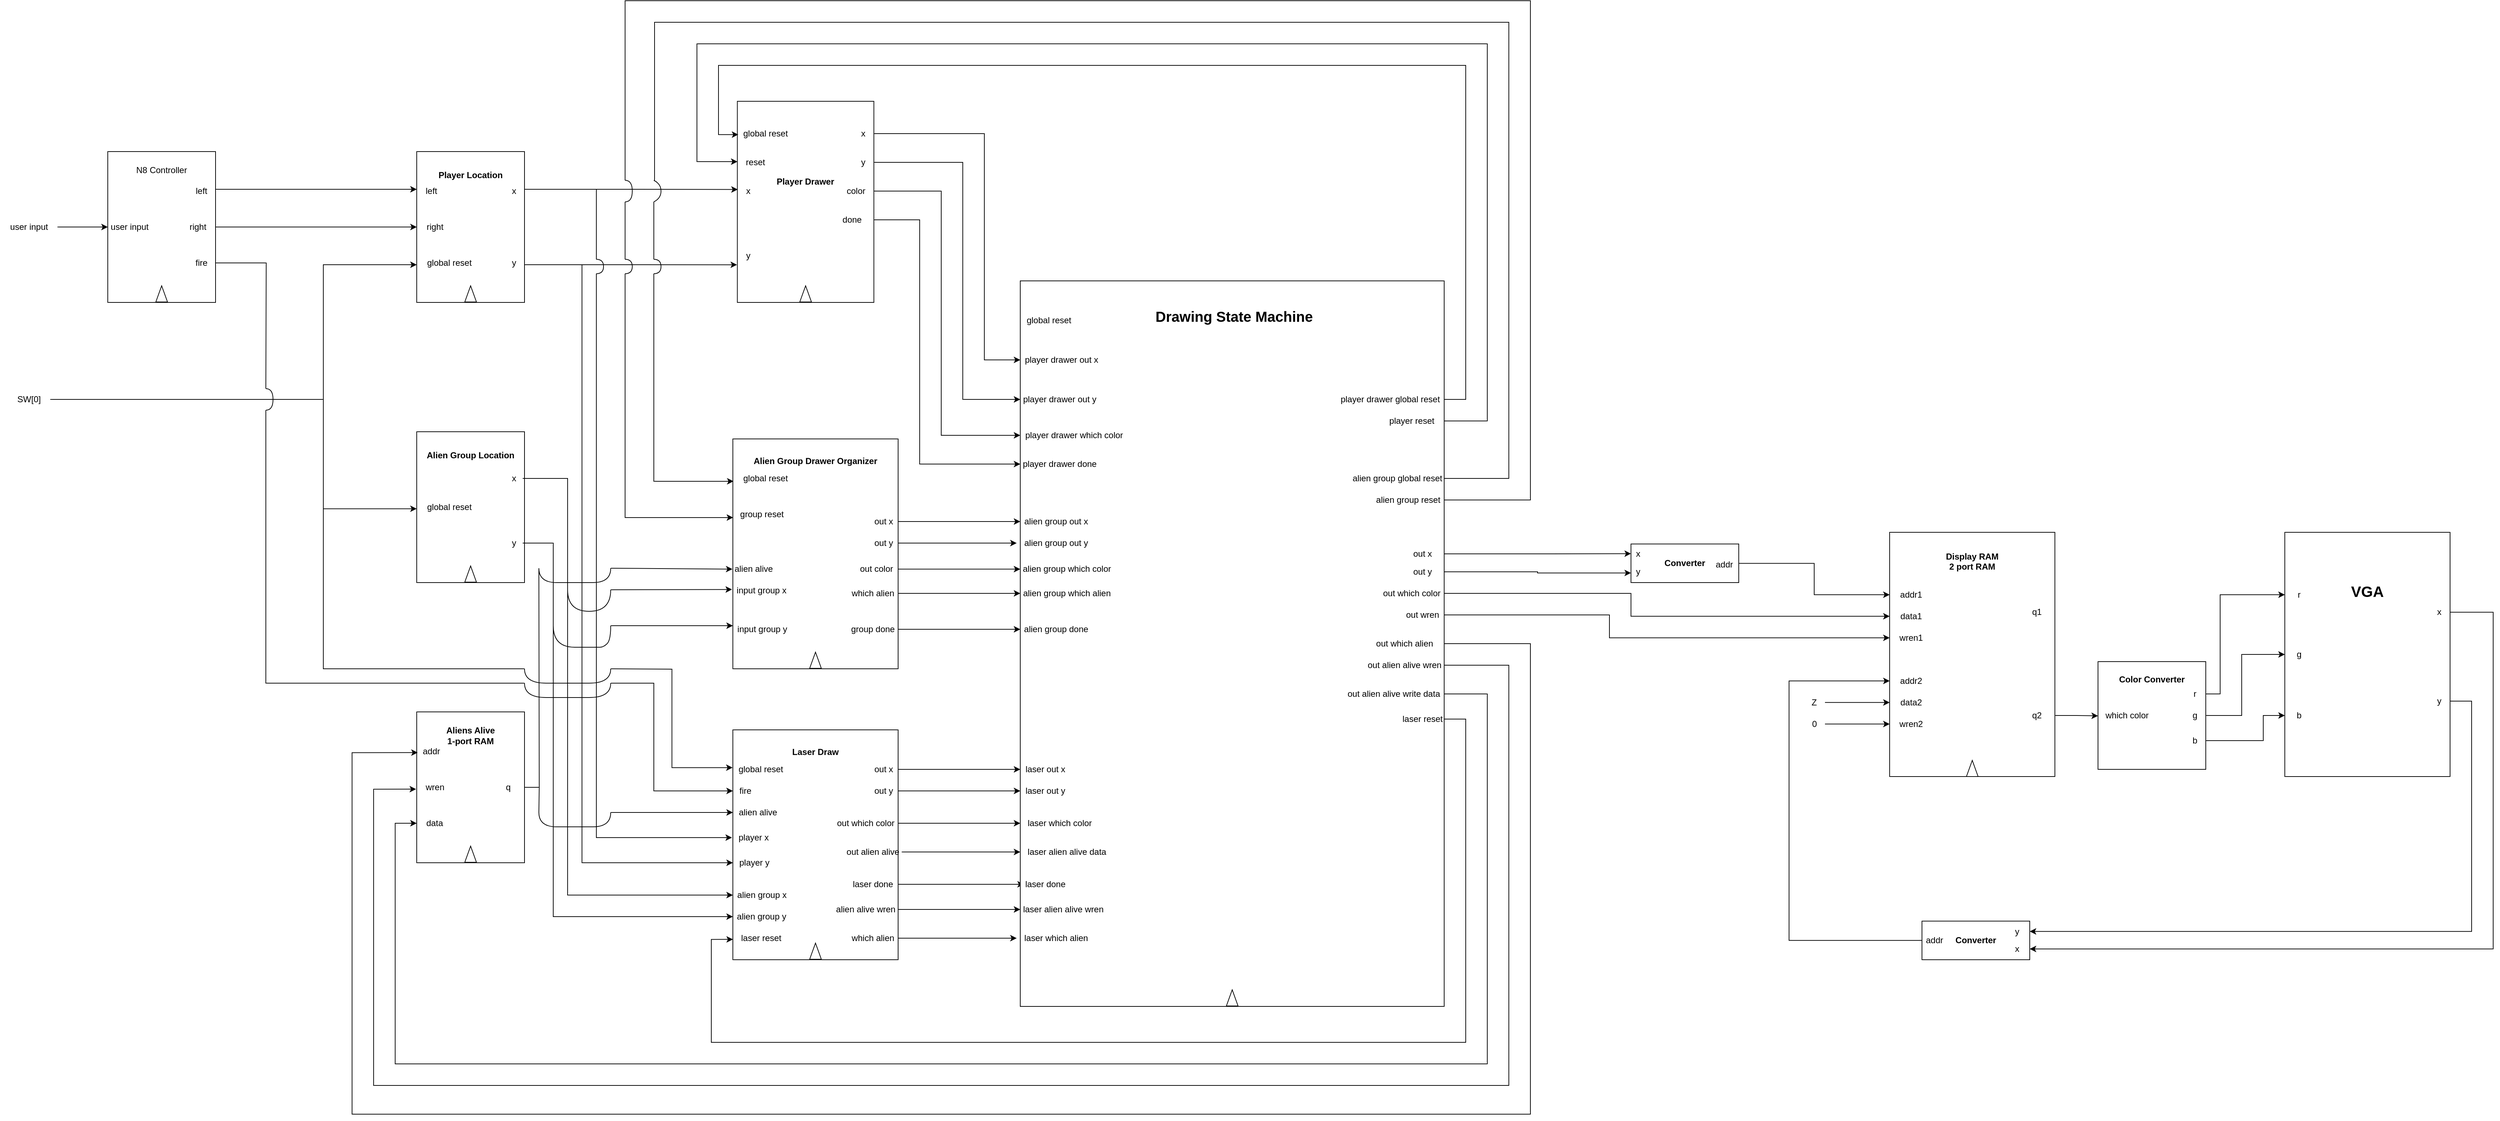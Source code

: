 <mxfile version="22.0.1" type="device">
  <diagram name="Page-1" id="qypitzxKxqu6_V1TMjLr">
    <mxGraphModel dx="4003" dy="4920" grid="1" gridSize="10" guides="1" tooltips="1" connect="1" arrows="1" fold="1" page="1" pageScale="1" pageWidth="1100" pageHeight="850" math="0" shadow="0">
      <root>
        <mxCell id="0" />
        <mxCell id="1" parent="0" />
        <mxCell id="Isg8x880I5gTnEp1kee6-1" value="N8 Controller&lt;br&gt;&lt;br&gt;&lt;br&gt;&lt;br&gt;&lt;br&gt;&lt;br&gt;&lt;br&gt;&lt;br&gt;&lt;br&gt;&lt;br&gt;&lt;br&gt;&lt;br&gt;" style="rounded=0;whiteSpace=wrap;html=1;" vertex="1" parent="1">
          <mxGeometry x="180" y="150" width="150" height="210" as="geometry" />
        </mxCell>
        <mxCell id="Isg8x880I5gTnEp1kee6-209" style="edgeStyle=orthogonalEdgeStyle;rounded=0;orthogonalLoop=1;jettySize=auto;html=1;endArrow=none;endFill=0;" edge="1" parent="1" source="Isg8x880I5gTnEp1kee6-2">
          <mxGeometry relative="1" as="geometry">
            <mxPoint x="400" y="480" as="targetPoint" />
          </mxGeometry>
        </mxCell>
        <mxCell id="Isg8x880I5gTnEp1kee6-2" value="fire" style="text;html=1;align=center;verticalAlign=middle;resizable=0;points=[];autosize=1;strokeColor=none;fillColor=none;" vertex="1" parent="1">
          <mxGeometry x="290" y="290" width="40" height="30" as="geometry" />
        </mxCell>
        <mxCell id="Isg8x880I5gTnEp1kee6-3" value="left" style="text;html=1;align=center;verticalAlign=middle;resizable=0;points=[];autosize=1;strokeColor=none;fillColor=none;" vertex="1" parent="1">
          <mxGeometry x="290" y="190" width="40" height="30" as="geometry" />
        </mxCell>
        <mxCell id="Isg8x880I5gTnEp1kee6-20" style="edgeStyle=orthogonalEdgeStyle;rounded=0;orthogonalLoop=1;jettySize=auto;html=1;entryX=0;entryY=0.5;entryDx=0;entryDy=0;entryPerimeter=0;" edge="1" parent="1" source="Isg8x880I5gTnEp1kee6-4" target="Isg8x880I5gTnEp1kee6-16">
          <mxGeometry relative="1" as="geometry">
            <mxPoint x="580" y="255" as="targetPoint" />
          </mxGeometry>
        </mxCell>
        <mxCell id="Isg8x880I5gTnEp1kee6-4" value="right" style="text;html=1;align=center;verticalAlign=middle;resizable=0;points=[];autosize=1;strokeColor=none;fillColor=none;" vertex="1" parent="1">
          <mxGeometry x="280" y="240" width="50" height="30" as="geometry" />
        </mxCell>
        <mxCell id="Isg8x880I5gTnEp1kee6-5" value="user input" style="text;html=1;align=center;verticalAlign=middle;resizable=0;points=[];autosize=1;strokeColor=none;fillColor=none;" vertex="1" parent="1">
          <mxGeometry x="170" y="240" width="80" height="30" as="geometry" />
        </mxCell>
        <mxCell id="Isg8x880I5gTnEp1kee6-7" style="edgeStyle=orthogonalEdgeStyle;rounded=0;orthogonalLoop=1;jettySize=auto;html=1;entryX=0;entryY=0.5;entryDx=0;entryDy=0;" edge="1" parent="1" source="Isg8x880I5gTnEp1kee6-6" target="Isg8x880I5gTnEp1kee6-1">
          <mxGeometry relative="1" as="geometry">
            <mxPoint x="150" y="255" as="targetPoint" />
          </mxGeometry>
        </mxCell>
        <mxCell id="Isg8x880I5gTnEp1kee6-6" value="user input" style="text;html=1;align=center;verticalAlign=middle;resizable=0;points=[];autosize=1;strokeColor=none;fillColor=none;" vertex="1" parent="1">
          <mxGeometry x="30" y="240" width="80" height="30" as="geometry" />
        </mxCell>
        <mxCell id="Isg8x880I5gTnEp1kee6-120" style="edgeStyle=orthogonalEdgeStyle;rounded=0;orthogonalLoop=1;jettySize=auto;html=1;exitX=1;exitY=0.75;exitDx=0;exitDy=0;exitPerimeter=0;entryX=0;entryY=0.5;entryDx=0;entryDy=0;" edge="1" parent="1" source="Isg8x880I5gTnEp1kee6-16" target="Isg8x880I5gTnEp1kee6-91">
          <mxGeometry relative="1" as="geometry">
            <Array as="points">
              <mxPoint x="840" y="308" />
              <mxPoint x="840" y="1140" />
            </Array>
          </mxGeometry>
        </mxCell>
        <mxCell id="Isg8x880I5gTnEp1kee6-16" value="&lt;b&gt;Player Location&lt;br&gt;&lt;br&gt;&lt;br&gt;&lt;br&gt;&lt;br&gt;&lt;br&gt;&lt;br&gt;&lt;br&gt;&lt;br&gt;&lt;br&gt;&lt;br&gt;&lt;/b&gt;" style="rounded=0;whiteSpace=wrap;html=1;points=[[0,0,0,0,0],[0,0.25,0,0,0],[0,0.5,0,0,0],[0,0.75,0,0,0],[0,1,0,0,0],[0.25,0,0,0,0],[0.25,1,0,0,0],[0.5,0,0,0,0],[0.5,1,0,0,0],[0.75,0,0,0,0],[0.75,1,0,0,0],[1,0,0,0,0],[1,0.25,0,0,0],[1,0.5,0,0,0],[1,0.75,0,0,0],[1,1,0,0,0]];" vertex="1" parent="1">
          <mxGeometry x="610" y="150" width="150" height="210" as="geometry" />
        </mxCell>
        <mxCell id="Isg8x880I5gTnEp1kee6-17" value="global reset" style="text;html=1;align=center;verticalAlign=middle;resizable=0;points=[];autosize=1;strokeColor=none;fillColor=none;" vertex="1" parent="1">
          <mxGeometry x="610" y="290" width="90" height="30" as="geometry" />
        </mxCell>
        <mxCell id="Isg8x880I5gTnEp1kee6-18" value="left" style="text;html=1;align=center;verticalAlign=middle;resizable=0;points=[];autosize=1;strokeColor=none;fillColor=none;" vertex="1" parent="1">
          <mxGeometry x="610" y="190" width="40" height="30" as="geometry" />
        </mxCell>
        <mxCell id="Isg8x880I5gTnEp1kee6-19" value="right" style="text;html=1;align=center;verticalAlign=middle;resizable=0;points=[];autosize=1;strokeColor=none;fillColor=none;" vertex="1" parent="1">
          <mxGeometry x="610" y="240" width="50" height="30" as="geometry" />
        </mxCell>
        <mxCell id="Isg8x880I5gTnEp1kee6-22" style="edgeStyle=orthogonalEdgeStyle;rounded=0;orthogonalLoop=1;jettySize=auto;html=1;exitX=1;exitY=0.25;exitDx=0;exitDy=0;entryX=0;entryY=0.25;entryDx=0;entryDy=0;entryPerimeter=0;" edge="1" parent="1" source="Isg8x880I5gTnEp1kee6-1" target="Isg8x880I5gTnEp1kee6-16">
          <mxGeometry relative="1" as="geometry" />
        </mxCell>
        <mxCell id="Isg8x880I5gTnEp1kee6-23" value="x" style="text;html=1;align=center;verticalAlign=middle;resizable=0;points=[];autosize=1;strokeColor=none;fillColor=none;" vertex="1" parent="1">
          <mxGeometry x="730" y="190" width="30" height="30" as="geometry" />
        </mxCell>
        <mxCell id="Isg8x880I5gTnEp1kee6-24" value="y" style="text;html=1;align=center;verticalAlign=middle;resizable=0;points=[];autosize=1;strokeColor=none;fillColor=none;" vertex="1" parent="1">
          <mxGeometry x="730" y="290" width="30" height="30" as="geometry" />
        </mxCell>
        <mxCell id="Isg8x880I5gTnEp1kee6-26" value="" style="triangle;whiteSpace=wrap;html=1;rotation=-90;" vertex="1" parent="1">
          <mxGeometry x="243.75" y="340" width="22.5" height="16.25" as="geometry" />
        </mxCell>
        <mxCell id="Isg8x880I5gTnEp1kee6-27" value="" style="triangle;whiteSpace=wrap;html=1;rotation=-90;" vertex="1" parent="1">
          <mxGeometry x="673.75" y="340" width="22.5" height="16.25" as="geometry" />
        </mxCell>
        <mxCell id="Isg8x880I5gTnEp1kee6-28" value="&lt;b&gt;Player Drawer&lt;br&gt;&lt;/b&gt;&lt;br&gt;&lt;br&gt;&lt;br&gt;&lt;br&gt;" style="rounded=0;whiteSpace=wrap;html=1;points=[[0,0,0,0,0],[0,0.2,0,0,0],[0,0.4,0,0,0],[0,0.6,0,0,0],[0,0.79,0,0,0],[0,1,0,0,0],[0.25,0,0,0,0],[0.25,1,0,0,0],[0.5,0,0,0,0],[0.5,1,0,0,0],[0.75,0,0,0,0],[0.75,1,0,0,0],[1,0,0,0,0],[1,0.2,0,0,0],[1,0.4,0,0,0],[1,0.6,0,0,0],[1,0.8,0,0,0],[1,1,0,0,0]];" vertex="1" parent="1">
          <mxGeometry x="1056.25" y="80" width="190" height="280" as="geometry" />
        </mxCell>
        <mxCell id="Isg8x880I5gTnEp1kee6-29" value="global reset" style="text;html=1;align=center;verticalAlign=middle;resizable=0;points=[];autosize=1;strokeColor=none;fillColor=none;" vertex="1" parent="1">
          <mxGeometry x="1050" y="110" width="90" height="30" as="geometry" />
        </mxCell>
        <mxCell id="Isg8x880I5gTnEp1kee6-30" value="x" style="text;html=1;align=center;verticalAlign=middle;resizable=0;points=[];autosize=1;strokeColor=none;fillColor=none;" vertex="1" parent="1">
          <mxGeometry x="1056.25" y="190" width="30" height="30" as="geometry" />
        </mxCell>
        <mxCell id="Isg8x880I5gTnEp1kee6-31" value="y" style="text;html=1;align=center;verticalAlign=middle;resizable=0;points=[];autosize=1;strokeColor=none;fillColor=none;" vertex="1" parent="1">
          <mxGeometry x="1056.25" y="280" width="30" height="30" as="geometry" />
        </mxCell>
        <mxCell id="Isg8x880I5gTnEp1kee6-133" style="edgeStyle=orthogonalEdgeStyle;rounded=0;orthogonalLoop=1;jettySize=auto;html=1;entryX=0;entryY=0.5;entryDx=0;entryDy=0;" edge="1" parent="1" source="Isg8x880I5gTnEp1kee6-33" target="Isg8x880I5gTnEp1kee6-122">
          <mxGeometry relative="1" as="geometry">
            <Array as="points">
              <mxPoint x="1370" y="165" />
              <mxPoint x="1370" y="495" />
            </Array>
          </mxGeometry>
        </mxCell>
        <mxCell id="Isg8x880I5gTnEp1kee6-33" value="y" style="text;html=1;align=center;verticalAlign=middle;resizable=0;points=[];autosize=1;strokeColor=none;fillColor=none;" vertex="1" parent="1">
          <mxGeometry x="1216.25" y="150" width="30" height="30" as="geometry" />
        </mxCell>
        <mxCell id="Isg8x880I5gTnEp1kee6-34" value="" style="triangle;whiteSpace=wrap;html=1;rotation=-90;" vertex="1" parent="1">
          <mxGeometry x="1140" y="340" width="22.5" height="16.25" as="geometry" />
        </mxCell>
        <mxCell id="Isg8x880I5gTnEp1kee6-36" value="reset" style="text;html=1;align=center;verticalAlign=middle;resizable=0;points=[];autosize=1;strokeColor=none;fillColor=none;" vertex="1" parent="1">
          <mxGeometry x="1056.25" y="150" width="50" height="30" as="geometry" />
        </mxCell>
        <mxCell id="Isg8x880I5gTnEp1kee6-132" style="edgeStyle=orthogonalEdgeStyle;rounded=0;orthogonalLoop=1;jettySize=auto;html=1;entryX=0;entryY=0.5;entryDx=0;entryDy=0;" edge="1" parent="1" source="Isg8x880I5gTnEp1kee6-37" target="Isg8x880I5gTnEp1kee6-106">
          <mxGeometry relative="1" as="geometry">
            <Array as="points">
              <mxPoint x="1400" y="125" />
              <mxPoint x="1400" y="440" />
            </Array>
          </mxGeometry>
        </mxCell>
        <mxCell id="Isg8x880I5gTnEp1kee6-37" value="x" style="text;html=1;align=center;verticalAlign=middle;resizable=0;points=[];autosize=1;strokeColor=none;fillColor=none;" vertex="1" parent="1">
          <mxGeometry x="1216.25" y="110" width="30" height="30" as="geometry" />
        </mxCell>
        <mxCell id="Isg8x880I5gTnEp1kee6-134" style="edgeStyle=orthogonalEdgeStyle;rounded=0;orthogonalLoop=1;jettySize=auto;html=1;entryX=0;entryY=0.5;entryDx=0;entryDy=0;" edge="1" parent="1" source="Isg8x880I5gTnEp1kee6-38" target="Isg8x880I5gTnEp1kee6-123">
          <mxGeometry relative="1" as="geometry">
            <Array as="points">
              <mxPoint x="1340" y="205" />
              <mxPoint x="1340" y="545" />
            </Array>
          </mxGeometry>
        </mxCell>
        <mxCell id="Isg8x880I5gTnEp1kee6-38" value="color" style="text;html=1;align=center;verticalAlign=middle;resizable=0;points=[];autosize=1;strokeColor=none;fillColor=none;" vertex="1" parent="1">
          <mxGeometry x="1196.25" y="190" width="50" height="30" as="geometry" />
        </mxCell>
        <mxCell id="Isg8x880I5gTnEp1kee6-135" style="edgeStyle=orthogonalEdgeStyle;rounded=0;orthogonalLoop=1;jettySize=auto;html=1;entryX=0;entryY=0.5;entryDx=0;entryDy=0;" edge="1" parent="1" source="Isg8x880I5gTnEp1kee6-40" target="Isg8x880I5gTnEp1kee6-124">
          <mxGeometry relative="1" as="geometry">
            <Array as="points">
              <mxPoint x="1310" y="245" />
              <mxPoint x="1310" y="585" />
            </Array>
          </mxGeometry>
        </mxCell>
        <mxCell id="Isg8x880I5gTnEp1kee6-40" value="done" style="text;strokeColor=none;align=center;fillColor=none;html=1;verticalAlign=middle;whiteSpace=wrap;rounded=0;" vertex="1" parent="1">
          <mxGeometry x="1186.25" y="230" width="60" height="30" as="geometry" />
        </mxCell>
        <mxCell id="Isg8x880I5gTnEp1kee6-44" value="&lt;b&gt;Alien Group Location&lt;br&gt;&lt;br&gt;&lt;br&gt;&lt;br&gt;&lt;br&gt;&lt;br&gt;&lt;br&gt;&lt;br&gt;&lt;br&gt;&lt;br&gt;&lt;br&gt;&lt;/b&gt;" style="rounded=0;whiteSpace=wrap;html=1;" vertex="1" parent="1">
          <mxGeometry x="610" y="540" width="150" height="210" as="geometry" />
        </mxCell>
        <mxCell id="Isg8x880I5gTnEp1kee6-45" value="" style="triangle;whiteSpace=wrap;html=1;rotation=-90;" vertex="1" parent="1">
          <mxGeometry x="673.75" y="730" width="22.5" height="16.25" as="geometry" />
        </mxCell>
        <mxCell id="Isg8x880I5gTnEp1kee6-47" value="global reset" style="text;html=1;align=center;verticalAlign=middle;resizable=0;points=[];autosize=1;strokeColor=none;fillColor=none;" vertex="1" parent="1">
          <mxGeometry x="610" y="630" width="90" height="30" as="geometry" />
        </mxCell>
        <mxCell id="Isg8x880I5gTnEp1kee6-169" style="edgeStyle=orthogonalEdgeStyle;rounded=0;orthogonalLoop=1;jettySize=auto;html=1;entryX=0;entryY=0.5;entryDx=0;entryDy=0;" edge="1" parent="1" source="Isg8x880I5gTnEp1kee6-49" target="Isg8x880I5gTnEp1kee6-83">
          <mxGeometry relative="1" as="geometry">
            <Array as="points">
              <mxPoint x="820" y="605" />
              <mxPoint x="820" y="1185" />
            </Array>
          </mxGeometry>
        </mxCell>
        <mxCell id="Isg8x880I5gTnEp1kee6-49" value="x" style="text;strokeColor=none;align=center;fillColor=none;html=1;verticalAlign=middle;whiteSpace=wrap;rounded=0;" vertex="1" parent="1">
          <mxGeometry x="732.5" y="590" width="25" height="30" as="geometry" />
        </mxCell>
        <mxCell id="Isg8x880I5gTnEp1kee6-170" style="edgeStyle=orthogonalEdgeStyle;rounded=0;orthogonalLoop=1;jettySize=auto;html=1;entryX=0;entryY=0.5;entryDx=0;entryDy=0;" edge="1" parent="1" source="Isg8x880I5gTnEp1kee6-50" target="Isg8x880I5gTnEp1kee6-84">
          <mxGeometry relative="1" as="geometry">
            <Array as="points">
              <mxPoint x="800" y="695" />
              <mxPoint x="800" y="1215" />
            </Array>
          </mxGeometry>
        </mxCell>
        <mxCell id="Isg8x880I5gTnEp1kee6-50" value="y" style="text;strokeColor=none;align=center;fillColor=none;html=1;verticalAlign=middle;whiteSpace=wrap;rounded=0;" vertex="1" parent="1">
          <mxGeometry x="732.5" y="680" width="25" height="30" as="geometry" />
        </mxCell>
        <mxCell id="Isg8x880I5gTnEp1kee6-51" value="&lt;b&gt;Aliens Alive&lt;br&gt;1-port RAM&lt;br&gt;&lt;br&gt;&lt;br&gt;&lt;br&gt;&lt;br&gt;&lt;br&gt;&lt;br&gt;&lt;br&gt;&lt;br&gt;&lt;br&gt;&lt;br&gt;&lt;/b&gt;" style="rounded=0;whiteSpace=wrap;html=1;" vertex="1" parent="1">
          <mxGeometry x="610" y="930" width="150" height="210" as="geometry" />
        </mxCell>
        <mxCell id="Isg8x880I5gTnEp1kee6-52" value="" style="triangle;whiteSpace=wrap;html=1;rotation=-90;" vertex="1" parent="1">
          <mxGeometry x="673.75" y="1120" width="22.5" height="16.25" as="geometry" />
        </mxCell>
        <mxCell id="Isg8x880I5gTnEp1kee6-53" value="addr" style="text;html=1;align=center;verticalAlign=middle;resizable=0;points=[];autosize=1;strokeColor=none;fillColor=none;" vertex="1" parent="1">
          <mxGeometry x="605" y="970" width="50" height="30" as="geometry" />
        </mxCell>
        <mxCell id="Isg8x880I5gTnEp1kee6-189" style="edgeStyle=orthogonalEdgeStyle;rounded=0;orthogonalLoop=1;jettySize=auto;html=1;endArrow=none;endFill=0;" edge="1" parent="1" source="Isg8x880I5gTnEp1kee6-54">
          <mxGeometry relative="1" as="geometry">
            <mxPoint x="780" y="730" as="targetPoint" />
          </mxGeometry>
        </mxCell>
        <mxCell id="Isg8x880I5gTnEp1kee6-193" style="edgeStyle=orthogonalEdgeStyle;rounded=0;orthogonalLoop=1;jettySize=auto;html=1;endArrow=none;endFill=0;" edge="1" parent="1" source="Isg8x880I5gTnEp1kee6-54">
          <mxGeometry relative="1" as="geometry">
            <mxPoint x="780" y="1070" as="targetPoint" />
          </mxGeometry>
        </mxCell>
        <mxCell id="Isg8x880I5gTnEp1kee6-54" value="q" style="text;strokeColor=none;align=center;fillColor=none;html=1;verticalAlign=middle;whiteSpace=wrap;rounded=0;" vertex="1" parent="1">
          <mxGeometry x="715" y="1020" width="45" height="30" as="geometry" />
        </mxCell>
        <mxCell id="Isg8x880I5gTnEp1kee6-56" value="wren" style="text;html=1;align=center;verticalAlign=middle;resizable=0;points=[];autosize=1;strokeColor=none;fillColor=none;" vertex="1" parent="1">
          <mxGeometry x="610" y="1020" width="50" height="30" as="geometry" />
        </mxCell>
        <mxCell id="Isg8x880I5gTnEp1kee6-57" value="data" style="text;strokeColor=none;align=center;fillColor=none;html=1;verticalAlign=middle;whiteSpace=wrap;rounded=0;" vertex="1" parent="1">
          <mxGeometry x="610" y="1070" width="50" height="30" as="geometry" />
        </mxCell>
        <mxCell id="Isg8x880I5gTnEp1kee6-63" value="&lt;b&gt;Alien Group Drawer Organizer&lt;br&gt;&lt;br&gt;&lt;br&gt;&lt;br&gt;&lt;br&gt;&lt;br&gt;&lt;br&gt;&lt;br&gt;&lt;br&gt;&lt;br&gt;&lt;br&gt;&lt;br&gt;&lt;br&gt;&lt;br&gt;&lt;br&gt;&lt;br&gt;&lt;br&gt;&lt;br&gt;&lt;br&gt;&lt;/b&gt;" style="rounded=0;whiteSpace=wrap;html=1;points=[[0,0,0,0,0],[0,0.25,0,0,0],[0,0.5,0,0,0],[0,0.75,0,0,0],[0,1,0,0,0],[0.25,0,0,0,0],[0.25,1,0,0,0],[0.5,0,0,0,0],[0.5,1,0,0,0],[0.75,0,0,0,0],[0.75,1,0,0,0],[1,0,0,0,0],[1,0.25,0,0,0],[1,0.5,0,0,0],[1,0.75,0,0,0],[1,1,0,0,0]];" vertex="1" parent="1">
          <mxGeometry x="1050" y="550" width="230" height="320" as="geometry" />
        </mxCell>
        <mxCell id="Isg8x880I5gTnEp1kee6-64" value="" style="triangle;whiteSpace=wrap;html=1;rotation=-90;" vertex="1" parent="1">
          <mxGeometry x="1153.75" y="850" width="22.5" height="16.25" as="geometry" />
        </mxCell>
        <mxCell id="Isg8x880I5gTnEp1kee6-65" value="global reset" style="text;html=1;align=center;verticalAlign=middle;resizable=0;points=[];autosize=1;strokeColor=none;fillColor=none;" vertex="1" parent="1">
          <mxGeometry x="1050" y="590" width="90" height="30" as="geometry" />
        </mxCell>
        <mxCell id="Isg8x880I5gTnEp1kee6-136" style="edgeStyle=orthogonalEdgeStyle;rounded=0;orthogonalLoop=1;jettySize=auto;html=1;entryX=0;entryY=0.5;entryDx=0;entryDy=0;" edge="1" parent="1" source="Isg8x880I5gTnEp1kee6-66" target="Isg8x880I5gTnEp1kee6-125">
          <mxGeometry relative="1" as="geometry">
            <Array as="points">
              <mxPoint x="1330" y="665" />
              <mxPoint x="1330" y="665" />
            </Array>
          </mxGeometry>
        </mxCell>
        <mxCell id="Isg8x880I5gTnEp1kee6-66" value="out x" style="text;strokeColor=none;align=center;fillColor=none;html=1;verticalAlign=middle;whiteSpace=wrap;rounded=0;" vertex="1" parent="1">
          <mxGeometry x="1240" y="650" width="40" height="30" as="geometry" />
        </mxCell>
        <mxCell id="Isg8x880I5gTnEp1kee6-137" style="edgeStyle=orthogonalEdgeStyle;rounded=0;orthogonalLoop=1;jettySize=auto;html=1;entryX=0;entryY=0.5;entryDx=0;entryDy=0;" edge="1" parent="1" source="Isg8x880I5gTnEp1kee6-67" target="Isg8x880I5gTnEp1kee6-126">
          <mxGeometry relative="1" as="geometry" />
        </mxCell>
        <mxCell id="Isg8x880I5gTnEp1kee6-67" value="out y" style="text;strokeColor=none;align=center;fillColor=none;html=1;verticalAlign=middle;whiteSpace=wrap;rounded=0;" vertex="1" parent="1">
          <mxGeometry x="1240" y="680" width="40" height="30" as="geometry" />
        </mxCell>
        <mxCell id="Isg8x880I5gTnEp1kee6-68" value="group reset" style="text;html=1;align=center;verticalAlign=middle;resizable=0;points=[];autosize=1;strokeColor=none;fillColor=none;" vertex="1" parent="1">
          <mxGeometry x="1050" y="640" width="80" height="30" as="geometry" />
        </mxCell>
        <mxCell id="Isg8x880I5gTnEp1kee6-69" value="alien alive" style="text;strokeColor=none;align=center;fillColor=none;html=1;verticalAlign=middle;whiteSpace=wrap;rounded=0;" vertex="1" parent="1">
          <mxGeometry x="1049.38" y="716.25" width="60" height="30" as="geometry" />
        </mxCell>
        <mxCell id="Isg8x880I5gTnEp1kee6-70" value="input group x" style="text;strokeColor=none;align=center;fillColor=none;html=1;verticalAlign=middle;whiteSpace=wrap;rounded=0;" vertex="1" parent="1">
          <mxGeometry x="1045" y="746.25" width="90" height="30" as="geometry" />
        </mxCell>
        <mxCell id="Isg8x880I5gTnEp1kee6-71" value="input group y" style="text;strokeColor=none;align=center;fillColor=none;html=1;verticalAlign=middle;whiteSpace=wrap;rounded=0;" vertex="1" parent="1">
          <mxGeometry x="1051.25" y="800" width="80" height="30" as="geometry" />
        </mxCell>
        <mxCell id="Isg8x880I5gTnEp1kee6-138" style="edgeStyle=orthogonalEdgeStyle;rounded=0;orthogonalLoop=1;jettySize=auto;html=1;entryX=0;entryY=0.5;entryDx=0;entryDy=0;" edge="1" parent="1" source="Isg8x880I5gTnEp1kee6-72" target="Isg8x880I5gTnEp1kee6-128">
          <mxGeometry relative="1" as="geometry" />
        </mxCell>
        <mxCell id="Isg8x880I5gTnEp1kee6-72" value="out color" style="text;strokeColor=none;align=center;fillColor=none;html=1;verticalAlign=middle;whiteSpace=wrap;rounded=0;" vertex="1" parent="1">
          <mxGeometry x="1220" y="716.25" width="60" height="30" as="geometry" />
        </mxCell>
        <mxCell id="Isg8x880I5gTnEp1kee6-139" style="edgeStyle=orthogonalEdgeStyle;rounded=0;orthogonalLoop=1;jettySize=auto;html=1;entryX=0;entryY=0.5;entryDx=0;entryDy=0;" edge="1" parent="1" source="Isg8x880I5gTnEp1kee6-73" target="Isg8x880I5gTnEp1kee6-129">
          <mxGeometry relative="1" as="geometry" />
        </mxCell>
        <mxCell id="Isg8x880I5gTnEp1kee6-73" value="which alien" style="text;strokeColor=none;align=center;fillColor=none;html=1;verticalAlign=middle;whiteSpace=wrap;rounded=0;" vertex="1" parent="1">
          <mxGeometry x="1210" y="750" width="70" height="30" as="geometry" />
        </mxCell>
        <mxCell id="Isg8x880I5gTnEp1kee6-140" style="edgeStyle=orthogonalEdgeStyle;rounded=0;orthogonalLoop=1;jettySize=auto;html=1;entryX=0;entryY=0.5;entryDx=0;entryDy=0;" edge="1" parent="1" source="Isg8x880I5gTnEp1kee6-75" target="Isg8x880I5gTnEp1kee6-130">
          <mxGeometry relative="1" as="geometry" />
        </mxCell>
        <mxCell id="Isg8x880I5gTnEp1kee6-75" value="group done" style="text;strokeColor=none;align=center;fillColor=none;html=1;verticalAlign=middle;whiteSpace=wrap;rounded=0;" vertex="1" parent="1">
          <mxGeometry x="1210" y="800" width="70" height="30" as="geometry" />
        </mxCell>
        <mxCell id="Isg8x880I5gTnEp1kee6-76" value="&lt;b&gt;Laser Draw&lt;br&gt;&lt;br&gt;&lt;br&gt;&lt;br&gt;&lt;br&gt;&lt;br&gt;&lt;br&gt;&lt;br&gt;&lt;br&gt;&lt;br&gt;&lt;br&gt;&lt;br&gt;&lt;br&gt;&lt;br&gt;&lt;br&gt;&lt;br&gt;&lt;br&gt;&lt;br&gt;&lt;br&gt;&lt;/b&gt;" style="rounded=0;whiteSpace=wrap;html=1;points=[[0,0,0,0,0],[0,0.25,0,0,0],[0,0.5,0,0,0],[0,0.75,0,0,0],[0,1,0,0,0],[0.25,0,0,0,0],[0.25,1,0,0,0],[0.5,0,0,0,0],[0.5,1,0,0,0],[0.75,0,0,0,0],[0.75,1,0,0,0],[1,0,0,0,0],[1,0.25,0,0,0],[1,0.5,0,0,0],[1,0.75,0,0,0],[1,1,0,0,0]];" vertex="1" parent="1">
          <mxGeometry x="1050" y="955" width="230" height="320" as="geometry" />
        </mxCell>
        <mxCell id="Isg8x880I5gTnEp1kee6-77" value="" style="triangle;whiteSpace=wrap;html=1;rotation=-90;" vertex="1" parent="1">
          <mxGeometry x="1153.75" y="1255" width="22.5" height="16.25" as="geometry" />
        </mxCell>
        <mxCell id="Isg8x880I5gTnEp1kee6-149" style="edgeStyle=orthogonalEdgeStyle;rounded=0;orthogonalLoop=1;jettySize=auto;html=1;entryX=0;entryY=0.5;entryDx=0;entryDy=0;" edge="1" parent="1" source="Isg8x880I5gTnEp1kee6-79" target="Isg8x880I5gTnEp1kee6-141">
          <mxGeometry relative="1" as="geometry" />
        </mxCell>
        <mxCell id="Isg8x880I5gTnEp1kee6-79" value="out x" style="text;strokeColor=none;align=center;fillColor=none;html=1;verticalAlign=middle;whiteSpace=wrap;rounded=0;" vertex="1" parent="1">
          <mxGeometry x="1240" y="995" width="40" height="30" as="geometry" />
        </mxCell>
        <mxCell id="Isg8x880I5gTnEp1kee6-150" style="edgeStyle=orthogonalEdgeStyle;rounded=0;orthogonalLoop=1;jettySize=auto;html=1;entryX=0;entryY=0.5;entryDx=0;entryDy=0;" edge="1" parent="1" source="Isg8x880I5gTnEp1kee6-80" target="Isg8x880I5gTnEp1kee6-142">
          <mxGeometry relative="1" as="geometry" />
        </mxCell>
        <mxCell id="Isg8x880I5gTnEp1kee6-80" value="out y" style="text;strokeColor=none;align=center;fillColor=none;html=1;verticalAlign=middle;whiteSpace=wrap;rounded=0;" vertex="1" parent="1">
          <mxGeometry x="1240" y="1025" width="40" height="30" as="geometry" />
        </mxCell>
        <mxCell id="Isg8x880I5gTnEp1kee6-81" value="laser reset" style="text;html=1;align=center;verticalAlign=middle;resizable=0;points=[];autosize=1;strokeColor=none;fillColor=none;" vertex="1" parent="1">
          <mxGeometry x="1048.75" y="1230" width="80" height="30" as="geometry" />
        </mxCell>
        <mxCell id="Isg8x880I5gTnEp1kee6-82" value="alien alive" style="text;strokeColor=none;align=center;fillColor=none;html=1;verticalAlign=middle;whiteSpace=wrap;rounded=0;" vertex="1" parent="1">
          <mxGeometry x="1050" y="1055" width="70" height="30" as="geometry" />
        </mxCell>
        <mxCell id="Isg8x880I5gTnEp1kee6-83" value="alien group x" style="text;strokeColor=none;align=center;fillColor=none;html=1;verticalAlign=middle;whiteSpace=wrap;rounded=0;" vertex="1" parent="1">
          <mxGeometry x="1050" y="1170" width="81.25" height="30" as="geometry" />
        </mxCell>
        <mxCell id="Isg8x880I5gTnEp1kee6-84" value="alien group y" style="text;strokeColor=none;align=center;fillColor=none;html=1;verticalAlign=middle;whiteSpace=wrap;rounded=0;" vertex="1" parent="1">
          <mxGeometry x="1050" y="1200" width="80" height="30" as="geometry" />
        </mxCell>
        <mxCell id="Isg8x880I5gTnEp1kee6-151" style="edgeStyle=orthogonalEdgeStyle;rounded=0;orthogonalLoop=1;jettySize=auto;html=1;entryX=0;entryY=0.5;entryDx=0;entryDy=0;" edge="1" parent="1" source="Isg8x880I5gTnEp1kee6-85" target="Isg8x880I5gTnEp1kee6-148">
          <mxGeometry relative="1" as="geometry" />
        </mxCell>
        <mxCell id="Isg8x880I5gTnEp1kee6-85" value="out which color" style="text;strokeColor=none;align=center;fillColor=none;html=1;verticalAlign=middle;whiteSpace=wrap;rounded=0;" vertex="1" parent="1">
          <mxGeometry x="1190" y="1070" width="90" height="30" as="geometry" />
        </mxCell>
        <mxCell id="Isg8x880I5gTnEp1kee6-155" style="edgeStyle=orthogonalEdgeStyle;rounded=0;orthogonalLoop=1;jettySize=auto;html=1;entryX=0;entryY=0.5;entryDx=0;entryDy=0;" edge="1" parent="1" source="Isg8x880I5gTnEp1kee6-86" target="Isg8x880I5gTnEp1kee6-143">
          <mxGeometry relative="1" as="geometry" />
        </mxCell>
        <mxCell id="Isg8x880I5gTnEp1kee6-86" value="which alien" style="text;strokeColor=none;align=center;fillColor=none;html=1;verticalAlign=middle;whiteSpace=wrap;rounded=0;" vertex="1" parent="1">
          <mxGeometry x="1210" y="1230" width="70" height="30" as="geometry" />
        </mxCell>
        <mxCell id="Isg8x880I5gTnEp1kee6-153" style="edgeStyle=orthogonalEdgeStyle;rounded=0;orthogonalLoop=1;jettySize=auto;html=1;entryX=0;entryY=0.5;entryDx=0;entryDy=0;" edge="1" parent="1" source="Isg8x880I5gTnEp1kee6-87" target="Isg8x880I5gTnEp1kee6-145">
          <mxGeometry relative="1" as="geometry" />
        </mxCell>
        <mxCell id="Isg8x880I5gTnEp1kee6-87" value="laser done" style="text;strokeColor=none;align=center;fillColor=none;html=1;verticalAlign=middle;whiteSpace=wrap;rounded=0;" vertex="1" parent="1">
          <mxGeometry x="1210" y="1155" width="70" height="30" as="geometry" />
        </mxCell>
        <mxCell id="Isg8x880I5gTnEp1kee6-88" value="fire" style="text;strokeColor=none;align=center;fillColor=none;html=1;verticalAlign=middle;whiteSpace=wrap;rounded=0;" vertex="1" parent="1">
          <mxGeometry x="1050" y="1025" width="35" height="30" as="geometry" />
        </mxCell>
        <mxCell id="Isg8x880I5gTnEp1kee6-90" value="player x" style="text;strokeColor=none;align=center;fillColor=none;html=1;verticalAlign=middle;whiteSpace=wrap;rounded=0;" vertex="1" parent="1">
          <mxGeometry x="1048.75" y="1090" width="60" height="30" as="geometry" />
        </mxCell>
        <mxCell id="Isg8x880I5gTnEp1kee6-91" value="player y" style="text;strokeColor=none;align=center;fillColor=none;html=1;verticalAlign=middle;whiteSpace=wrap;rounded=0;" vertex="1" parent="1">
          <mxGeometry x="1050" y="1125" width="60" height="30" as="geometry" />
        </mxCell>
        <mxCell id="Isg8x880I5gTnEp1kee6-92" value="global reset" style="text;strokeColor=none;align=center;fillColor=none;html=1;verticalAlign=middle;whiteSpace=wrap;rounded=0;" vertex="1" parent="1">
          <mxGeometry x="1049.38" y="995" width="80" height="30" as="geometry" />
        </mxCell>
        <mxCell id="Isg8x880I5gTnEp1kee6-152" style="edgeStyle=orthogonalEdgeStyle;rounded=0;orthogonalLoop=1;jettySize=auto;html=1;entryX=0;entryY=0.5;entryDx=0;entryDy=0;" edge="1" parent="1" source="Isg8x880I5gTnEp1kee6-93" target="Isg8x880I5gTnEp1kee6-144">
          <mxGeometry relative="1" as="geometry" />
        </mxCell>
        <mxCell id="Isg8x880I5gTnEp1kee6-93" value="out alien alive" style="text;strokeColor=none;align=center;fillColor=none;html=1;verticalAlign=middle;whiteSpace=wrap;rounded=0;" vertex="1" parent="1">
          <mxGeometry x="1205" y="1110" width="80" height="30" as="geometry" />
        </mxCell>
        <mxCell id="Isg8x880I5gTnEp1kee6-154" style="edgeStyle=orthogonalEdgeStyle;rounded=0;orthogonalLoop=1;jettySize=auto;html=1;entryX=0;entryY=0.5;entryDx=0;entryDy=0;" edge="1" parent="1" source="Isg8x880I5gTnEp1kee6-94" target="Isg8x880I5gTnEp1kee6-147">
          <mxGeometry relative="1" as="geometry" />
        </mxCell>
        <mxCell id="Isg8x880I5gTnEp1kee6-94" value="alien alive wren" style="text;strokeColor=none;align=center;fillColor=none;html=1;verticalAlign=middle;whiteSpace=wrap;rounded=0;" vertex="1" parent="1">
          <mxGeometry x="1190" y="1190" width="90" height="30" as="geometry" />
        </mxCell>
        <mxCell id="Isg8x880I5gTnEp1kee6-95" value="&lt;b style=&quot;font-size: 20px;&quot;&gt;&amp;nbsp;Drawing State Machine&lt;br&gt;&lt;br&gt;&lt;br&gt;&lt;br&gt;&lt;br&gt;&lt;br&gt;&lt;br&gt;&lt;br&gt;&lt;br&gt;&lt;br&gt;&lt;br&gt;&lt;br&gt;&lt;br&gt;&lt;br&gt;&lt;br&gt;&lt;br&gt;&lt;br&gt;&lt;br&gt;&lt;br&gt;&lt;br&gt;&lt;br&gt;&lt;br&gt;&lt;br&gt;&lt;br&gt;&lt;br&gt;&lt;br&gt;&lt;br&gt;&lt;br&gt;&lt;br&gt;&lt;br&gt;&lt;br&gt;&lt;br&gt;&lt;br&gt;&lt;br&gt;&lt;br&gt;&lt;br&gt;&lt;br&gt;&lt;br&gt;&lt;br&gt;&lt;/b&gt;" style="rounded=0;whiteSpace=wrap;html=1;points=[[0,0,0,0,0],[0,0.25,0,0,0],[0,0.5,0,0,0],[0,0.75,0,0,0],[0,1,0,0,0],[0.25,0,0,0,0],[0.25,1,0,0,0],[0.5,0,0,0,0],[0.5,1,0,0,0],[0.75,0,0,0,0],[0.75,1,0,0,0],[1,0,0,0,0],[1,0.25,0,0,0],[1,0.5,0,0,0],[1,0.75,0,0,0],[1,1,0,0,0]];" vertex="1" parent="1">
          <mxGeometry x="1450" y="330" width="590" height="1010" as="geometry" />
        </mxCell>
        <mxCell id="Isg8x880I5gTnEp1kee6-96" value="" style="triangle;whiteSpace=wrap;html=1;rotation=-90;" vertex="1" parent="1">
          <mxGeometry x="1733.75" y="1320" width="22.5" height="16.25" as="geometry" />
        </mxCell>
        <mxCell id="Isg8x880I5gTnEp1kee6-106" value="player drawer out x" style="text;strokeColor=none;align=center;fillColor=none;html=1;verticalAlign=middle;whiteSpace=wrap;rounded=0;" vertex="1" parent="1">
          <mxGeometry x="1450" y="425" width="115" height="30" as="geometry" />
        </mxCell>
        <mxCell id="Isg8x880I5gTnEp1kee6-109" value="global reset" style="text;strokeColor=none;align=center;fillColor=none;html=1;verticalAlign=middle;whiteSpace=wrap;rounded=0;" vertex="1" parent="1">
          <mxGeometry x="1450" y="370" width="80" height="30" as="geometry" />
        </mxCell>
        <mxCell id="Isg8x880I5gTnEp1kee6-112" value="" style="curved=1;endArrow=none;html=1;rounded=0;endFill=0;" edge="1" parent="1">
          <mxGeometry width="50" height="50" relative="1" as="geometry">
            <mxPoint x="860" y="320" as="sourcePoint" />
            <mxPoint x="860" y="300" as="targetPoint" />
            <Array as="points">
              <mxPoint x="870" y="320" />
              <mxPoint x="870" y="300" />
            </Array>
          </mxGeometry>
        </mxCell>
        <mxCell id="Isg8x880I5gTnEp1kee6-114" value="" style="edgeStyle=orthogonalEdgeStyle;orthogonalLoop=1;jettySize=auto;html=1;rounded=0;exitX=1;exitY=0.25;exitDx=0;exitDy=0;exitPerimeter=0;endArrow=none;endFill=0;" edge="1" parent="1" source="Isg8x880I5gTnEp1kee6-16">
          <mxGeometry width="80" relative="1" as="geometry">
            <mxPoint x="820" y="220" as="sourcePoint" />
            <mxPoint x="860" y="300" as="targetPoint" />
            <Array as="points">
              <mxPoint x="860" y="203" />
            </Array>
          </mxGeometry>
        </mxCell>
        <mxCell id="Isg8x880I5gTnEp1kee6-118" style="edgeStyle=orthogonalEdgeStyle;rounded=0;orthogonalLoop=1;jettySize=auto;html=1;exitX=1;exitY=0.25;exitDx=0;exitDy=0;exitPerimeter=0;entryX=0.017;entryY=0.427;entryDx=0;entryDy=0;entryPerimeter=0;" edge="1" parent="1" source="Isg8x880I5gTnEp1kee6-16" target="Isg8x880I5gTnEp1kee6-30">
          <mxGeometry relative="1" as="geometry" />
        </mxCell>
        <mxCell id="Isg8x880I5gTnEp1kee6-119" style="edgeStyle=orthogonalEdgeStyle;rounded=0;orthogonalLoop=1;jettySize=auto;html=1;exitX=1;exitY=0.75;exitDx=0;exitDy=0;exitPerimeter=0;entryX=-0.015;entryY=0.919;entryDx=0;entryDy=0;entryPerimeter=0;" edge="1" parent="1" source="Isg8x880I5gTnEp1kee6-16" target="Isg8x880I5gTnEp1kee6-31">
          <mxGeometry relative="1" as="geometry" />
        </mxCell>
        <mxCell id="Isg8x880I5gTnEp1kee6-121" value="" style="edgeStyle=orthogonalEdgeStyle;orthogonalLoop=1;jettySize=auto;html=1;rounded=0;entryX=0;entryY=0.5;entryDx=0;entryDy=0;" edge="1" parent="1" target="Isg8x880I5gTnEp1kee6-90">
          <mxGeometry width="80" relative="1" as="geometry">
            <mxPoint x="860" y="320" as="sourcePoint" />
            <mxPoint x="940" y="430" as="targetPoint" />
            <Array as="points">
              <mxPoint x="860" y="1105" />
            </Array>
          </mxGeometry>
        </mxCell>
        <mxCell id="Isg8x880I5gTnEp1kee6-122" value="player drawer out y" style="text;strokeColor=none;align=center;fillColor=none;html=1;verticalAlign=middle;whiteSpace=wrap;rounded=0;" vertex="1" parent="1">
          <mxGeometry x="1450" y="480" width="110" height="30" as="geometry" />
        </mxCell>
        <mxCell id="Isg8x880I5gTnEp1kee6-123" value="player drawer which color" style="text;strokeColor=none;align=center;fillColor=none;html=1;verticalAlign=middle;whiteSpace=wrap;rounded=0;" vertex="1" parent="1">
          <mxGeometry x="1450" y="530" width="150" height="30" as="geometry" />
        </mxCell>
        <mxCell id="Isg8x880I5gTnEp1kee6-124" value="player drawer done" style="text;strokeColor=none;align=center;fillColor=none;html=1;verticalAlign=middle;whiteSpace=wrap;rounded=0;" vertex="1" parent="1">
          <mxGeometry x="1450" y="570" width="110" height="30" as="geometry" />
        </mxCell>
        <mxCell id="Isg8x880I5gTnEp1kee6-125" value="alien group out x" style="text;strokeColor=none;align=center;fillColor=none;html=1;verticalAlign=middle;whiteSpace=wrap;rounded=0;" vertex="1" parent="1">
          <mxGeometry x="1450" y="650" width="100" height="30" as="geometry" />
        </mxCell>
        <mxCell id="Isg8x880I5gTnEp1kee6-126" value="alien group out y" style="text;strokeColor=none;align=center;fillColor=none;html=1;verticalAlign=middle;whiteSpace=wrap;rounded=0;" vertex="1" parent="1">
          <mxGeometry x="1445" y="680" width="110" height="30" as="geometry" />
        </mxCell>
        <mxCell id="Isg8x880I5gTnEp1kee6-128" value="alien group which color" style="text;strokeColor=none;align=center;fillColor=none;html=1;verticalAlign=middle;whiteSpace=wrap;rounded=0;" vertex="1" parent="1">
          <mxGeometry x="1450" y="716.25" width="130" height="30" as="geometry" />
        </mxCell>
        <mxCell id="Isg8x880I5gTnEp1kee6-129" value="alien group which alien" style="text;strokeColor=none;align=center;fillColor=none;html=1;verticalAlign=middle;whiteSpace=wrap;rounded=0;" vertex="1" parent="1">
          <mxGeometry x="1450" y="750" width="130" height="30" as="geometry" />
        </mxCell>
        <mxCell id="Isg8x880I5gTnEp1kee6-130" value="alien group done" style="text;strokeColor=none;align=center;fillColor=none;html=1;verticalAlign=middle;whiteSpace=wrap;rounded=0;" vertex="1" parent="1">
          <mxGeometry x="1450" y="800" width="100" height="30" as="geometry" />
        </mxCell>
        <mxCell id="Isg8x880I5gTnEp1kee6-141" value="laser out x" style="text;strokeColor=none;align=center;fillColor=none;html=1;verticalAlign=middle;whiteSpace=wrap;rounded=0;" vertex="1" parent="1">
          <mxGeometry x="1450" y="995" width="70" height="30" as="geometry" />
        </mxCell>
        <mxCell id="Isg8x880I5gTnEp1kee6-142" value="laser out y" style="text;strokeColor=none;align=center;fillColor=none;html=1;verticalAlign=middle;whiteSpace=wrap;rounded=0;" vertex="1" parent="1">
          <mxGeometry x="1450" y="1025" width="70" height="30" as="geometry" />
        </mxCell>
        <mxCell id="Isg8x880I5gTnEp1kee6-143" value="laser which alien" style="text;strokeColor=none;align=center;fillColor=none;html=1;verticalAlign=middle;whiteSpace=wrap;rounded=0;" vertex="1" parent="1">
          <mxGeometry x="1445" y="1230" width="110" height="30" as="geometry" />
        </mxCell>
        <mxCell id="Isg8x880I5gTnEp1kee6-144" value="laser alien alive data" style="text;strokeColor=none;align=center;fillColor=none;html=1;verticalAlign=middle;whiteSpace=wrap;rounded=0;" vertex="1" parent="1">
          <mxGeometry x="1450" y="1110" width="130" height="30" as="geometry" />
        </mxCell>
        <mxCell id="Isg8x880I5gTnEp1kee6-145" value="laser done" style="text;strokeColor=none;align=center;fillColor=none;html=1;verticalAlign=middle;whiteSpace=wrap;rounded=0;" vertex="1" parent="1">
          <mxGeometry x="1455" y="1155" width="60" height="30" as="geometry" />
        </mxCell>
        <mxCell id="Isg8x880I5gTnEp1kee6-147" value="laser alien alive wren" style="text;strokeColor=none;align=center;fillColor=none;html=1;verticalAlign=middle;whiteSpace=wrap;rounded=0;" vertex="1" parent="1">
          <mxGeometry x="1450" y="1190" width="120" height="30" as="geometry" />
        </mxCell>
        <mxCell id="Isg8x880I5gTnEp1kee6-148" value="laser which color" style="text;strokeColor=none;align=center;fillColor=none;html=1;verticalAlign=middle;whiteSpace=wrap;rounded=0;" vertex="1" parent="1">
          <mxGeometry x="1450" y="1070" width="110" height="30" as="geometry" />
        </mxCell>
        <mxCell id="Isg8x880I5gTnEp1kee6-156" value="player drawer global reset" style="text;strokeColor=none;align=center;fillColor=none;html=1;verticalAlign=middle;whiteSpace=wrap;rounded=0;" vertex="1" parent="1">
          <mxGeometry x="1890" y="480" width="150" height="30" as="geometry" />
        </mxCell>
        <mxCell id="Isg8x880I5gTnEp1kee6-157" value="player reset" style="text;strokeColor=none;align=center;fillColor=none;html=1;verticalAlign=middle;whiteSpace=wrap;rounded=0;" vertex="1" parent="1">
          <mxGeometry x="1950" y="510" width="90" height="30" as="geometry" />
        </mxCell>
        <mxCell id="Isg8x880I5gTnEp1kee6-178" style="edgeStyle=orthogonalEdgeStyle;rounded=0;orthogonalLoop=1;jettySize=auto;html=1;endArrow=none;endFill=0;" edge="1" parent="1" source="Isg8x880I5gTnEp1kee6-158">
          <mxGeometry relative="1" as="geometry">
            <mxPoint x="941" y="190" as="targetPoint" />
            <Array as="points">
              <mxPoint x="2130" y="605" />
              <mxPoint x="2130" y="-30" />
              <mxPoint x="941" y="-30" />
            </Array>
          </mxGeometry>
        </mxCell>
        <mxCell id="Isg8x880I5gTnEp1kee6-158" value="alien group global reset" style="text;strokeColor=none;align=center;fillColor=none;html=1;verticalAlign=middle;whiteSpace=wrap;rounded=0;" vertex="1" parent="1">
          <mxGeometry x="1910" y="590" width="130" height="30" as="geometry" />
        </mxCell>
        <mxCell id="Isg8x880I5gTnEp1kee6-181" style="edgeStyle=orthogonalEdgeStyle;rounded=0;orthogonalLoop=1;jettySize=auto;html=1;endArrow=none;endFill=0;" edge="1" parent="1" source="Isg8x880I5gTnEp1kee6-159">
          <mxGeometry relative="1" as="geometry">
            <mxPoint x="900" y="190" as="targetPoint" />
            <Array as="points">
              <mxPoint x="2160" y="635" />
              <mxPoint x="2160" y="-60" />
              <mxPoint x="900" y="-60" />
              <mxPoint x="900" y="190" />
            </Array>
          </mxGeometry>
        </mxCell>
        <mxCell id="Isg8x880I5gTnEp1kee6-159" value="alien group reset" style="text;strokeColor=none;align=center;fillColor=none;html=1;verticalAlign=middle;whiteSpace=wrap;rounded=0;" vertex="1" parent="1">
          <mxGeometry x="1940" y="620" width="100" height="30" as="geometry" />
        </mxCell>
        <mxCell id="Isg8x880I5gTnEp1kee6-223" style="edgeStyle=orthogonalEdgeStyle;rounded=0;orthogonalLoop=1;jettySize=auto;html=1;entryX=0;entryY=0.25;entryDx=0;entryDy=0;" edge="1" parent="1" source="Isg8x880I5gTnEp1kee6-160" target="Isg8x880I5gTnEp1kee6-224">
          <mxGeometry relative="1" as="geometry">
            <mxPoint x="2240" y="710" as="targetPoint" />
          </mxGeometry>
        </mxCell>
        <mxCell id="Isg8x880I5gTnEp1kee6-160" value="out x" style="text;strokeColor=none;align=center;fillColor=none;html=1;verticalAlign=middle;whiteSpace=wrap;rounded=0;" vertex="1" parent="1">
          <mxGeometry x="1980" y="695" width="60" height="30" as="geometry" />
        </mxCell>
        <mxCell id="Isg8x880I5gTnEp1kee6-225" style="edgeStyle=orthogonalEdgeStyle;rounded=0;orthogonalLoop=1;jettySize=auto;html=1;entryX=0;entryY=0.75;entryDx=0;entryDy=0;" edge="1" parent="1" source="Isg8x880I5gTnEp1kee6-161" target="Isg8x880I5gTnEp1kee6-224">
          <mxGeometry relative="1" as="geometry" />
        </mxCell>
        <mxCell id="Isg8x880I5gTnEp1kee6-161" value="out y" style="text;strokeColor=none;align=center;fillColor=none;html=1;verticalAlign=middle;whiteSpace=wrap;rounded=0;" vertex="1" parent="1">
          <mxGeometry x="1980" y="720" width="60" height="30" as="geometry" />
        </mxCell>
        <mxCell id="Isg8x880I5gTnEp1kee6-230" style="edgeStyle=orthogonalEdgeStyle;rounded=0;orthogonalLoop=1;jettySize=auto;html=1;entryX=0;entryY=0.5;entryDx=0;entryDy=0;" edge="1" parent="1" source="Isg8x880I5gTnEp1kee6-162" target="Isg8x880I5gTnEp1kee6-217">
          <mxGeometry relative="1" as="geometry">
            <Array as="points">
              <mxPoint x="2300" y="765" />
              <mxPoint x="2300" y="797" />
            </Array>
          </mxGeometry>
        </mxCell>
        <mxCell id="Isg8x880I5gTnEp1kee6-162" value="out which color" style="text;strokeColor=none;align=center;fillColor=none;html=1;verticalAlign=middle;whiteSpace=wrap;rounded=0;" vertex="1" parent="1">
          <mxGeometry x="1950" y="750" width="90" height="30" as="geometry" />
        </mxCell>
        <mxCell id="Isg8x880I5gTnEp1kee6-231" style="edgeStyle=orthogonalEdgeStyle;rounded=0;orthogonalLoop=1;jettySize=auto;html=1;entryX=0;entryY=0.5;entryDx=0;entryDy=0;" edge="1" parent="1" source="Isg8x880I5gTnEp1kee6-163" target="Isg8x880I5gTnEp1kee6-218">
          <mxGeometry relative="1" as="geometry">
            <Array as="points">
              <mxPoint x="2270" y="795" />
              <mxPoint x="2270" y="827" />
            </Array>
          </mxGeometry>
        </mxCell>
        <mxCell id="Isg8x880I5gTnEp1kee6-163" value="out wren" style="text;strokeColor=none;align=center;fillColor=none;html=1;verticalAlign=middle;whiteSpace=wrap;rounded=0;" vertex="1" parent="1">
          <mxGeometry x="1980" y="780" width="60" height="30" as="geometry" />
        </mxCell>
        <mxCell id="Isg8x880I5gTnEp1kee6-164" value="out which alien" style="text;strokeColor=none;align=center;fillColor=none;html=1;verticalAlign=middle;whiteSpace=wrap;rounded=0;" vertex="1" parent="1">
          <mxGeometry x="1930" y="820" width="110" height="30" as="geometry" />
        </mxCell>
        <mxCell id="Isg8x880I5gTnEp1kee6-165" value="out alien alive wren" style="text;strokeColor=none;align=center;fillColor=none;html=1;verticalAlign=middle;whiteSpace=wrap;rounded=0;" vertex="1" parent="1">
          <mxGeometry x="1930" y="850" width="110" height="30" as="geometry" />
        </mxCell>
        <mxCell id="Isg8x880I5gTnEp1kee6-196" style="edgeStyle=orthogonalEdgeStyle;rounded=0;orthogonalLoop=1;jettySize=auto;html=1;entryX=0;entryY=0.5;entryDx=0;entryDy=0;" edge="1" parent="1" source="Isg8x880I5gTnEp1kee6-166" target="Isg8x880I5gTnEp1kee6-57">
          <mxGeometry relative="1" as="geometry">
            <Array as="points">
              <mxPoint x="2100" y="905" />
              <mxPoint x="2100" y="1420" />
              <mxPoint x="580" y="1420" />
              <mxPoint x="580" y="1085" />
            </Array>
          </mxGeometry>
        </mxCell>
        <mxCell id="Isg8x880I5gTnEp1kee6-166" value="out alien alive write data" style="text;strokeColor=none;align=center;fillColor=none;html=1;verticalAlign=middle;whiteSpace=wrap;rounded=0;" vertex="1" parent="1">
          <mxGeometry x="1900" y="890" width="140" height="30" as="geometry" />
        </mxCell>
        <mxCell id="Isg8x880I5gTnEp1kee6-167" value="laser reset" style="text;strokeColor=none;align=center;fillColor=none;html=1;verticalAlign=middle;whiteSpace=wrap;rounded=0;" vertex="1" parent="1">
          <mxGeometry x="1980" y="925" width="60" height="30" as="geometry" />
        </mxCell>
        <mxCell id="Isg8x880I5gTnEp1kee6-171" value="" style="curved=1;endArrow=none;html=1;rounded=0;endFill=0;" edge="1" parent="1">
          <mxGeometry width="50" height="50" relative="1" as="geometry">
            <mxPoint x="800" y="810" as="sourcePoint" />
            <mxPoint x="880" y="810" as="targetPoint" />
            <Array as="points">
              <mxPoint x="800" y="840" />
              <mxPoint x="860" y="840" />
              <mxPoint x="870" y="840" />
              <mxPoint x="880" y="830" />
            </Array>
          </mxGeometry>
        </mxCell>
        <mxCell id="Isg8x880I5gTnEp1kee6-173" value="" style="edgeStyle=none;orthogonalLoop=1;jettySize=auto;html=1;rounded=0;" edge="1" parent="1">
          <mxGeometry width="80" relative="1" as="geometry">
            <mxPoint x="880" y="810" as="sourcePoint" />
            <mxPoint x="1050" y="810" as="targetPoint" />
            <Array as="points" />
          </mxGeometry>
        </mxCell>
        <mxCell id="Isg8x880I5gTnEp1kee6-174" value="" style="curved=1;endArrow=none;html=1;rounded=0;endFill=0;" edge="1" parent="1">
          <mxGeometry width="50" height="50" relative="1" as="geometry">
            <mxPoint x="820" y="760" as="sourcePoint" />
            <mxPoint x="880" y="760" as="targetPoint" />
            <Array as="points">
              <mxPoint x="820" y="790" />
              <mxPoint x="880" y="790" />
            </Array>
          </mxGeometry>
        </mxCell>
        <mxCell id="Isg8x880I5gTnEp1kee6-175" value="" style="edgeStyle=none;orthogonalLoop=1;jettySize=auto;html=1;rounded=0;entryX=-0.005;entryY=0.655;entryDx=0;entryDy=0;entryPerimeter=0;" edge="1" parent="1" target="Isg8x880I5gTnEp1kee6-63">
          <mxGeometry width="80" relative="1" as="geometry">
            <mxPoint x="880" y="760" as="sourcePoint" />
            <mxPoint x="1030" y="760" as="targetPoint" />
            <Array as="points" />
          </mxGeometry>
        </mxCell>
        <mxCell id="Isg8x880I5gTnEp1kee6-176" style="edgeStyle=orthogonalEdgeStyle;rounded=0;orthogonalLoop=1;jettySize=auto;html=1;entryX=0.084;entryY=0.545;entryDx=0;entryDy=0;entryPerimeter=0;" edge="1" parent="1" source="Isg8x880I5gTnEp1kee6-156" target="Isg8x880I5gTnEp1kee6-29">
          <mxGeometry relative="1" as="geometry">
            <Array as="points">
              <mxPoint x="2070" y="495" />
              <mxPoint x="2070" y="30" />
              <mxPoint x="1030" y="30" />
              <mxPoint x="1030" y="126" />
            </Array>
          </mxGeometry>
        </mxCell>
        <mxCell id="Isg8x880I5gTnEp1kee6-177" style="edgeStyle=orthogonalEdgeStyle;rounded=0;orthogonalLoop=1;jettySize=auto;html=1;entryX=0.003;entryY=0.467;entryDx=0;entryDy=0;entryPerimeter=0;" edge="1" parent="1" source="Isg8x880I5gTnEp1kee6-157" target="Isg8x880I5gTnEp1kee6-36">
          <mxGeometry relative="1" as="geometry">
            <Array as="points">
              <mxPoint x="2100" y="525" />
              <mxPoint x="2100" />
              <mxPoint x="1000" />
              <mxPoint x="1000" y="164" />
            </Array>
          </mxGeometry>
        </mxCell>
        <mxCell id="Isg8x880I5gTnEp1kee6-179" value="" style="curved=1;endArrow=none;html=1;rounded=0;endFill=0;" edge="1" parent="1">
          <mxGeometry width="50" height="50" relative="1" as="geometry">
            <mxPoint x="900" y="220" as="sourcePoint" />
            <mxPoint x="900" y="190" as="targetPoint" />
            <Array as="points">
              <mxPoint x="910" y="220" />
              <mxPoint x="910" y="190" />
            </Array>
          </mxGeometry>
        </mxCell>
        <mxCell id="Isg8x880I5gTnEp1kee6-180" value="" style="curved=1;endArrow=none;html=1;rounded=0;endFill=0;" edge="1" parent="1">
          <mxGeometry width="50" height="50" relative="1" as="geometry">
            <mxPoint x="940" y="220" as="sourcePoint" />
            <mxPoint x="940" y="190" as="targetPoint" />
            <Array as="points">
              <mxPoint x="950" y="215" />
              <mxPoint x="950" y="195" />
            </Array>
          </mxGeometry>
        </mxCell>
        <mxCell id="Isg8x880I5gTnEp1kee6-182" value="" style="curved=1;endArrow=none;html=1;rounded=0;endFill=0;" edge="1" parent="1">
          <mxGeometry width="50" height="50" relative="1" as="geometry">
            <mxPoint x="940" y="320" as="sourcePoint" />
            <mxPoint x="940" y="300" as="targetPoint" />
            <Array as="points">
              <mxPoint x="950" y="320" />
              <mxPoint x="950" y="300" />
            </Array>
          </mxGeometry>
        </mxCell>
        <mxCell id="Isg8x880I5gTnEp1kee6-183" value="" style="curved=1;endArrow=none;html=1;rounded=0;endFill=0;" edge="1" parent="1">
          <mxGeometry width="50" height="50" relative="1" as="geometry">
            <mxPoint x="900" y="320" as="sourcePoint" />
            <mxPoint x="900" y="300" as="targetPoint" />
            <Array as="points">
              <mxPoint x="910" y="320" />
              <mxPoint x="910" y="300" />
            </Array>
          </mxGeometry>
        </mxCell>
        <mxCell id="Isg8x880I5gTnEp1kee6-184" value="" style="edgeStyle=none;orthogonalLoop=1;jettySize=auto;html=1;rounded=0;endArrow=none;endFill=0;" edge="1" parent="1">
          <mxGeometry width="80" relative="1" as="geometry">
            <mxPoint x="900" y="220" as="sourcePoint" />
            <mxPoint x="900" y="300" as="targetPoint" />
            <Array as="points" />
          </mxGeometry>
        </mxCell>
        <mxCell id="Isg8x880I5gTnEp1kee6-185" value="" style="edgeStyle=none;orthogonalLoop=1;jettySize=auto;html=1;rounded=0;endArrow=none;endFill=0;" edge="1" parent="1">
          <mxGeometry width="80" relative="1" as="geometry">
            <mxPoint x="940" y="220" as="sourcePoint" />
            <mxPoint x="940" y="300" as="targetPoint" />
            <Array as="points" />
          </mxGeometry>
        </mxCell>
        <mxCell id="Isg8x880I5gTnEp1kee6-186" value="" style="edgeStyle=orthogonalEdgeStyle;orthogonalLoop=1;jettySize=auto;html=1;rounded=0;entryX=0.01;entryY=0.633;entryDx=0;entryDy=0;entryPerimeter=0;" edge="1" parent="1" target="Isg8x880I5gTnEp1kee6-65">
          <mxGeometry width="80" relative="1" as="geometry">
            <mxPoint x="940" y="320" as="sourcePoint" />
            <mxPoint x="1020" y="610" as="targetPoint" />
            <Array as="points">
              <mxPoint x="940" y="609" />
            </Array>
          </mxGeometry>
        </mxCell>
        <mxCell id="Isg8x880I5gTnEp1kee6-187" value="" style="edgeStyle=orthogonalEdgeStyle;orthogonalLoop=1;jettySize=auto;html=1;rounded=0;entryX=0.005;entryY=0.649;entryDx=0;entryDy=0;entryPerimeter=0;" edge="1" parent="1" target="Isg8x880I5gTnEp1kee6-68">
          <mxGeometry width="80" relative="1" as="geometry">
            <mxPoint x="900" y="320" as="sourcePoint" />
            <mxPoint x="990" y="340" as="targetPoint" />
            <Array as="points">
              <mxPoint x="900" y="660" />
            </Array>
          </mxGeometry>
        </mxCell>
        <mxCell id="Isg8x880I5gTnEp1kee6-188" value="" style="curved=1;endArrow=none;html=1;rounded=0;endFill=0;" edge="1" parent="1">
          <mxGeometry width="50" height="50" relative="1" as="geometry">
            <mxPoint x="780" y="730" as="sourcePoint" />
            <mxPoint x="880" y="730" as="targetPoint" />
            <Array as="points">
              <mxPoint x="780" y="750" />
              <mxPoint x="830" y="750" />
              <mxPoint x="880" y="750" />
            </Array>
          </mxGeometry>
        </mxCell>
        <mxCell id="Isg8x880I5gTnEp1kee6-190" value="" style="edgeStyle=none;orthogonalLoop=1;jettySize=auto;html=1;rounded=0;entryX=0;entryY=0.5;entryDx=0;entryDy=0;" edge="1" parent="1" target="Isg8x880I5gTnEp1kee6-69">
          <mxGeometry width="80" relative="1" as="geometry">
            <mxPoint x="880" y="730" as="sourcePoint" />
            <mxPoint x="980" y="720" as="targetPoint" />
            <Array as="points" />
          </mxGeometry>
        </mxCell>
        <mxCell id="Isg8x880I5gTnEp1kee6-191" value="" style="curved=1;endArrow=none;html=1;rounded=0;endFill=0;" edge="1" parent="1">
          <mxGeometry width="50" height="50" relative="1" as="geometry">
            <mxPoint x="780" y="1070" as="sourcePoint" />
            <mxPoint x="880" y="1070" as="targetPoint" />
            <Array as="points">
              <mxPoint x="780" y="1090" />
              <mxPoint x="830" y="1090" />
              <mxPoint x="880" y="1090" />
            </Array>
          </mxGeometry>
        </mxCell>
        <mxCell id="Isg8x880I5gTnEp1kee6-194" value="" style="edgeStyle=none;orthogonalLoop=1;jettySize=auto;html=1;rounded=0;entryX=0;entryY=0.5;entryDx=0;entryDy=0;" edge="1" parent="1" target="Isg8x880I5gTnEp1kee6-82">
          <mxGeometry width="80" relative="1" as="geometry">
            <mxPoint x="880" y="1070" as="sourcePoint" />
            <mxPoint x="960" y="1070" as="targetPoint" />
            <Array as="points" />
          </mxGeometry>
        </mxCell>
        <mxCell id="Isg8x880I5gTnEp1kee6-195" style="edgeStyle=orthogonalEdgeStyle;rounded=0;orthogonalLoop=1;jettySize=auto;html=1;entryX=0.017;entryY=0.556;entryDx=0;entryDy=0;entryPerimeter=0;" edge="1" parent="1" source="Isg8x880I5gTnEp1kee6-167" target="Isg8x880I5gTnEp1kee6-81">
          <mxGeometry relative="1" as="geometry">
            <Array as="points">
              <mxPoint x="2070" y="940" />
              <mxPoint x="2070" y="1390" />
              <mxPoint x="1020" y="1390" />
              <mxPoint x="1020" y="1247" />
            </Array>
          </mxGeometry>
        </mxCell>
        <mxCell id="Isg8x880I5gTnEp1kee6-197" style="edgeStyle=orthogonalEdgeStyle;rounded=0;orthogonalLoop=1;jettySize=auto;html=1;entryX=-0.018;entryY=0.585;entryDx=0;entryDy=0;entryPerimeter=0;" edge="1" parent="1" source="Isg8x880I5gTnEp1kee6-165" target="Isg8x880I5gTnEp1kee6-56">
          <mxGeometry relative="1" as="geometry">
            <Array as="points">
              <mxPoint x="2130" y="865" />
              <mxPoint x="2130" y="1450" />
              <mxPoint x="550" y="1450" />
              <mxPoint x="550" y="1038" />
            </Array>
          </mxGeometry>
        </mxCell>
        <mxCell id="Isg8x880I5gTnEp1kee6-198" style="edgeStyle=orthogonalEdgeStyle;rounded=0;orthogonalLoop=1;jettySize=auto;html=1;entryX=0.127;entryY=0.556;entryDx=0;entryDy=0;entryPerimeter=0;" edge="1" parent="1" source="Isg8x880I5gTnEp1kee6-164" target="Isg8x880I5gTnEp1kee6-53">
          <mxGeometry relative="1" as="geometry">
            <Array as="points">
              <mxPoint x="2160" y="835" />
              <mxPoint x="2160" y="1490" />
              <mxPoint x="520" y="1490" />
              <mxPoint x="520" y="987" />
            </Array>
          </mxGeometry>
        </mxCell>
        <mxCell id="Isg8x880I5gTnEp1kee6-202" value="" style="edgeStyle=orthogonalEdgeStyle;rounded=0;orthogonalLoop=1;jettySize=auto;html=1;endArrow=none;endFill=0;" edge="1" parent="1" source="Isg8x880I5gTnEp1kee6-199">
          <mxGeometry relative="1" as="geometry">
            <mxPoint x="760" y="870" as="targetPoint" />
            <Array as="points">
              <mxPoint x="480" y="495" />
              <mxPoint x="480" y="870" />
            </Array>
          </mxGeometry>
        </mxCell>
        <mxCell id="Isg8x880I5gTnEp1kee6-199" value="SW[0]" style="text;html=1;align=center;verticalAlign=middle;resizable=0;points=[];autosize=1;strokeColor=none;fillColor=none;" vertex="1" parent="1">
          <mxGeometry x="40" y="480" width="60" height="30" as="geometry" />
        </mxCell>
        <mxCell id="Isg8x880I5gTnEp1kee6-200" style="edgeStyle=orthogonalEdgeStyle;rounded=0;orthogonalLoop=1;jettySize=auto;html=1;entryX=0;entryY=0.573;entryDx=0;entryDy=0;entryPerimeter=0;" edge="1" parent="1" source="Isg8x880I5gTnEp1kee6-199" target="Isg8x880I5gTnEp1kee6-47">
          <mxGeometry relative="1" as="geometry">
            <Array as="points">
              <mxPoint x="480" y="495" />
              <mxPoint x="480" y="647" />
            </Array>
          </mxGeometry>
        </mxCell>
        <mxCell id="Isg8x880I5gTnEp1kee6-201" value="" style="curved=1;endArrow=none;html=1;rounded=0;endFill=0;" edge="1" parent="1">
          <mxGeometry width="50" height="50" relative="1" as="geometry">
            <mxPoint x="760" y="870" as="sourcePoint" />
            <mxPoint x="880" y="870" as="targetPoint" />
            <Array as="points">
              <mxPoint x="760" y="890" />
              <mxPoint x="820" y="890" />
              <mxPoint x="880" y="890" />
            </Array>
          </mxGeometry>
        </mxCell>
        <mxCell id="Isg8x880I5gTnEp1kee6-203" value="" style="edgeStyle=orthogonalEdgeStyle;orthogonalLoop=1;jettySize=auto;html=1;rounded=0;entryX=0.003;entryY=0.42;entryDx=0;entryDy=0;entryPerimeter=0;" edge="1" parent="1" target="Isg8x880I5gTnEp1kee6-92">
          <mxGeometry width="80" relative="1" as="geometry">
            <mxPoint x="880" y="870" as="sourcePoint" />
            <mxPoint x="1020" y="930" as="targetPoint" />
          </mxGeometry>
        </mxCell>
        <mxCell id="Isg8x880I5gTnEp1kee6-205" style="edgeStyle=orthogonalEdgeStyle;rounded=0;orthogonalLoop=1;jettySize=auto;html=1;entryX=0;entryY=0.75;entryDx=0;entryDy=0;entryPerimeter=0;" edge="1" parent="1" source="Isg8x880I5gTnEp1kee6-199" target="Isg8x880I5gTnEp1kee6-16">
          <mxGeometry relative="1" as="geometry">
            <Array as="points">
              <mxPoint x="480" y="495" />
              <mxPoint x="480" y="308" />
            </Array>
          </mxGeometry>
        </mxCell>
        <mxCell id="Isg8x880I5gTnEp1kee6-207" value="" style="curved=1;endArrow=none;html=1;rounded=0;endFill=0;" edge="1" parent="1">
          <mxGeometry width="50" height="50" relative="1" as="geometry">
            <mxPoint x="760" y="890" as="sourcePoint" />
            <mxPoint x="880" y="890" as="targetPoint" />
            <Array as="points">
              <mxPoint x="760" y="910" />
              <mxPoint x="820" y="910" />
              <mxPoint x="880" y="910" />
            </Array>
          </mxGeometry>
        </mxCell>
        <mxCell id="Isg8x880I5gTnEp1kee6-208" value="" style="curved=1;endArrow=none;html=1;rounded=0;endFill=0;" edge="1" parent="1">
          <mxGeometry width="50" height="50" relative="1" as="geometry">
            <mxPoint x="400" y="510" as="sourcePoint" />
            <mxPoint x="400" y="480" as="targetPoint" />
            <Array as="points">
              <mxPoint x="410" y="510" />
              <mxPoint x="410" y="480" />
            </Array>
          </mxGeometry>
        </mxCell>
        <mxCell id="Isg8x880I5gTnEp1kee6-210" value="" style="edgeStyle=orthogonalEdgeStyle;orthogonalLoop=1;jettySize=auto;html=1;rounded=0;endArrow=none;endFill=0;" edge="1" parent="1">
          <mxGeometry width="80" relative="1" as="geometry">
            <mxPoint x="400" y="510" as="sourcePoint" />
            <mxPoint x="760" y="890" as="targetPoint" />
            <Array as="points">
              <mxPoint x="400" y="890" />
            </Array>
          </mxGeometry>
        </mxCell>
        <mxCell id="Isg8x880I5gTnEp1kee6-211" value="" style="edgeStyle=orthogonalEdgeStyle;orthogonalLoop=1;jettySize=auto;html=1;rounded=0;entryX=0;entryY=0.5;entryDx=0;entryDy=0;" edge="1" parent="1" target="Isg8x880I5gTnEp1kee6-88">
          <mxGeometry width="80" relative="1" as="geometry">
            <mxPoint x="880" y="890" as="sourcePoint" />
            <mxPoint x="980" y="910" as="targetPoint" />
            <Array as="points">
              <mxPoint x="940" y="890" />
              <mxPoint x="940" y="1040" />
            </Array>
          </mxGeometry>
        </mxCell>
        <mxCell id="Isg8x880I5gTnEp1kee6-212" value="&lt;b&gt;Display RAM&lt;br&gt;2 port RAM&lt;br&gt;&lt;br&gt;&lt;br&gt;&lt;br&gt;&lt;br&gt;&lt;br&gt;&lt;br&gt;&lt;br&gt;&lt;br&gt;&lt;br&gt;&lt;br&gt;&lt;br&gt;&lt;br&gt;&lt;br&gt;&lt;br&gt;&lt;br&gt;&lt;br&gt;&lt;br&gt;&lt;br&gt;&lt;/b&gt;" style="rounded=0;whiteSpace=wrap;html=1;points=[[0,0,0,0,0],[0,0.25,0,0,0],[0,0.5,0,0,0],[0,0.75,0,0,0],[0,1,0,0,0],[0.25,0,0,0,0],[0.25,1,0,0,0],[0.5,0,0,0,0],[0.5,1,0,0,0],[0.75,0,0,0,0],[0.75,1,0,0,0],[1,0,0,0,0],[1,0.25,0,0,0],[1,0.5,0,0,0],[1,0.75,0,0,0],[1,1,0,0,0]];" vertex="1" parent="1">
          <mxGeometry x="2660" y="680" width="230" height="340" as="geometry" />
        </mxCell>
        <mxCell id="Isg8x880I5gTnEp1kee6-213" value="" style="triangle;whiteSpace=wrap;html=1;rotation=-90;" vertex="1" parent="1">
          <mxGeometry x="2763.75" y="1000.62" width="22.5" height="16.25" as="geometry" />
        </mxCell>
        <mxCell id="Isg8x880I5gTnEp1kee6-216" value="addr1" style="text;strokeColor=none;align=center;fillColor=none;html=1;verticalAlign=middle;whiteSpace=wrap;rounded=0;" vertex="1" parent="1">
          <mxGeometry x="2660" y="751.87" width="60" height="30" as="geometry" />
        </mxCell>
        <mxCell id="Isg8x880I5gTnEp1kee6-217" value="data1" style="text;strokeColor=none;align=center;fillColor=none;html=1;verticalAlign=middle;whiteSpace=wrap;rounded=0;" vertex="1" parent="1">
          <mxGeometry x="2660" y="781.87" width="60" height="30" as="geometry" />
        </mxCell>
        <mxCell id="Isg8x880I5gTnEp1kee6-218" value="wren1" style="text;strokeColor=none;align=center;fillColor=none;html=1;verticalAlign=middle;whiteSpace=wrap;rounded=0;" vertex="1" parent="1">
          <mxGeometry x="2660" y="811.87" width="60" height="30" as="geometry" />
        </mxCell>
        <mxCell id="Isg8x880I5gTnEp1kee6-219" value="addr2" style="text;strokeColor=none;align=center;fillColor=none;html=1;verticalAlign=middle;whiteSpace=wrap;rounded=0;" vertex="1" parent="1">
          <mxGeometry x="2660" y="871.87" width="60" height="30" as="geometry" />
        </mxCell>
        <mxCell id="Isg8x880I5gTnEp1kee6-221" value="data2" style="text;strokeColor=none;align=center;fillColor=none;html=1;verticalAlign=middle;whiteSpace=wrap;rounded=0;" vertex="1" parent="1">
          <mxGeometry x="2660" y="901.87" width="60" height="30" as="geometry" />
        </mxCell>
        <mxCell id="Isg8x880I5gTnEp1kee6-222" value="wren2" style="text;strokeColor=none;align=center;fillColor=none;html=1;verticalAlign=middle;whiteSpace=wrap;rounded=0;" vertex="1" parent="1">
          <mxGeometry x="2660" y="931.87" width="60" height="30" as="geometry" />
        </mxCell>
        <mxCell id="Isg8x880I5gTnEp1kee6-226" style="edgeStyle=orthogonalEdgeStyle;rounded=0;orthogonalLoop=1;jettySize=auto;html=1;entryX=0;entryY=0.5;entryDx=0;entryDy=0;" edge="1" parent="1" source="Isg8x880I5gTnEp1kee6-224" target="Isg8x880I5gTnEp1kee6-216">
          <mxGeometry relative="1" as="geometry" />
        </mxCell>
        <mxCell id="Isg8x880I5gTnEp1kee6-224" value="&lt;b&gt;Converter&lt;/b&gt;" style="whiteSpace=wrap;html=1;" vertex="1" parent="1">
          <mxGeometry x="2300" y="696.25" width="150" height="53.75" as="geometry" />
        </mxCell>
        <mxCell id="Isg8x880I5gTnEp1kee6-227" value="x" style="text;strokeColor=none;align=center;fillColor=none;html=1;verticalAlign=middle;whiteSpace=wrap;rounded=0;" vertex="1" parent="1">
          <mxGeometry x="2280" y="695" width="60" height="30" as="geometry" />
        </mxCell>
        <mxCell id="Isg8x880I5gTnEp1kee6-228" value="y" style="text;strokeColor=none;align=center;fillColor=none;html=1;verticalAlign=middle;whiteSpace=wrap;rounded=0;" vertex="1" parent="1">
          <mxGeometry x="2280" y="720" width="60" height="30" as="geometry" />
        </mxCell>
        <mxCell id="Isg8x880I5gTnEp1kee6-229" value="addr" style="text;strokeColor=none;align=center;fillColor=none;html=1;verticalAlign=middle;whiteSpace=wrap;rounded=0;" vertex="1" parent="1">
          <mxGeometry x="2400" y="710" width="60" height="30" as="geometry" />
        </mxCell>
        <mxCell id="Isg8x880I5gTnEp1kee6-232" value="&lt;b&gt;Converter&lt;/b&gt;" style="whiteSpace=wrap;html=1;" vertex="1" parent="1">
          <mxGeometry x="2705" y="1221.25" width="150" height="53.75" as="geometry" />
        </mxCell>
        <mxCell id="Isg8x880I5gTnEp1kee6-233" value="x" style="text;strokeColor=none;align=center;fillColor=none;html=1;verticalAlign=middle;whiteSpace=wrap;rounded=0;" vertex="1" parent="1">
          <mxGeometry x="2820" y="1245" width="35" height="30" as="geometry" />
        </mxCell>
        <mxCell id="Isg8x880I5gTnEp1kee6-234" value="y" style="text;strokeColor=none;align=center;fillColor=none;html=1;verticalAlign=middle;whiteSpace=wrap;rounded=0;" vertex="1" parent="1">
          <mxGeometry x="2820" y="1221.25" width="35" height="28.75" as="geometry" />
        </mxCell>
        <mxCell id="Isg8x880I5gTnEp1kee6-236" style="edgeStyle=orthogonalEdgeStyle;rounded=0;orthogonalLoop=1;jettySize=auto;html=1;entryX=0;entryY=0.5;entryDx=0;entryDy=0;" edge="1" parent="1" source="Isg8x880I5gTnEp1kee6-235" target="Isg8x880I5gTnEp1kee6-219">
          <mxGeometry relative="1" as="geometry">
            <Array as="points">
              <mxPoint x="2520" y="1248" />
              <mxPoint x="2520" y="887" />
            </Array>
          </mxGeometry>
        </mxCell>
        <mxCell id="Isg8x880I5gTnEp1kee6-235" value="addr" style="text;strokeColor=none;align=center;fillColor=none;html=1;verticalAlign=middle;whiteSpace=wrap;rounded=0;" vertex="1" parent="1">
          <mxGeometry x="2705" y="1233.13" width="35" height="30" as="geometry" />
        </mxCell>
        <mxCell id="Isg8x880I5gTnEp1kee6-237" value="q1" style="text;strokeColor=none;align=center;fillColor=none;html=1;verticalAlign=middle;whiteSpace=wrap;rounded=0;" vertex="1" parent="1">
          <mxGeometry x="2840" y="776.25" width="50" height="30" as="geometry" />
        </mxCell>
        <mxCell id="Isg8x880I5gTnEp1kee6-238" value="q2" style="text;strokeColor=none;align=center;fillColor=none;html=1;verticalAlign=middle;whiteSpace=wrap;rounded=0;" vertex="1" parent="1">
          <mxGeometry x="2840" y="920" width="50" height="30" as="geometry" />
        </mxCell>
        <mxCell id="Isg8x880I5gTnEp1kee6-239" value="&lt;b style=&quot;font-size: 21px;&quot;&gt;VGA&lt;br&gt;&lt;br&gt;&lt;br&gt;&lt;br&gt;&lt;br&gt;&lt;br&gt;&lt;br&gt;&lt;br&gt;&lt;/b&gt;" style="rounded=0;whiteSpace=wrap;html=1;points=[[0,0,0,0,0],[0,0.25,0,0,0],[0,0.5,0,0,0],[0,0.75,0,0,0],[0,1,0,0,0],[0.25,0,0,0,0],[0.25,1,0,0,0],[0.5,0,0,0,0],[0.5,1,0,0,0],[0.75,0,0,0,0],[0.75,1,0,0,0],[1,0,0,0,0],[1,0.25,0,0,0],[1,0.5,0,0,0],[1,0.75,0,0,0],[1,1,0,0,0]];" vertex="1" parent="1">
          <mxGeometry x="3210" y="680" width="230" height="340" as="geometry" />
        </mxCell>
        <mxCell id="Isg8x880I5gTnEp1kee6-240" value="r" style="text;strokeColor=none;align=center;fillColor=none;html=1;verticalAlign=middle;whiteSpace=wrap;rounded=0;" vertex="1" parent="1">
          <mxGeometry x="3210" y="751.87" width="40" height="30" as="geometry" />
        </mxCell>
        <mxCell id="Isg8x880I5gTnEp1kee6-241" value="g" style="text;strokeColor=none;align=center;fillColor=none;html=1;verticalAlign=middle;whiteSpace=wrap;rounded=0;" vertex="1" parent="1">
          <mxGeometry x="3210" y="835" width="40" height="30" as="geometry" />
        </mxCell>
        <mxCell id="Isg8x880I5gTnEp1kee6-242" value="b" style="text;strokeColor=none;align=center;fillColor=none;html=1;verticalAlign=middle;whiteSpace=wrap;rounded=0;" vertex="1" parent="1">
          <mxGeometry x="3210" y="920" width="40" height="30" as="geometry" />
        </mxCell>
        <mxCell id="Isg8x880I5gTnEp1kee6-256" style="edgeStyle=orthogonalEdgeStyle;rounded=0;orthogonalLoop=1;jettySize=auto;html=1;entryX=1;entryY=0.5;entryDx=0;entryDy=0;" edge="1" parent="1" source="Isg8x880I5gTnEp1kee6-244" target="Isg8x880I5gTnEp1kee6-233">
          <mxGeometry relative="1" as="geometry">
            <Array as="points">
              <mxPoint x="3500" y="791" />
              <mxPoint x="3500" y="1260" />
            </Array>
          </mxGeometry>
        </mxCell>
        <mxCell id="Isg8x880I5gTnEp1kee6-244" value="x" style="text;strokeColor=none;align=center;fillColor=none;html=1;verticalAlign=middle;whiteSpace=wrap;rounded=0;" vertex="1" parent="1">
          <mxGeometry x="3410" y="776.25" width="30" height="30" as="geometry" />
        </mxCell>
        <mxCell id="Isg8x880I5gTnEp1kee6-255" style="edgeStyle=orthogonalEdgeStyle;rounded=0;orthogonalLoop=1;jettySize=auto;html=1;entryX=1;entryY=0.5;entryDx=0;entryDy=0;" edge="1" parent="1" source="Isg8x880I5gTnEp1kee6-245" target="Isg8x880I5gTnEp1kee6-234">
          <mxGeometry relative="1" as="geometry">
            <mxPoint x="2960" y="1280" as="targetPoint" />
            <Array as="points">
              <mxPoint x="3470" y="915" />
              <mxPoint x="3470" y="1236" />
            </Array>
          </mxGeometry>
        </mxCell>
        <mxCell id="Isg8x880I5gTnEp1kee6-245" value="y" style="text;strokeColor=none;align=center;fillColor=none;html=1;verticalAlign=middle;whiteSpace=wrap;rounded=0;" vertex="1" parent="1">
          <mxGeometry x="3410" y="900" width="30" height="30" as="geometry" />
        </mxCell>
        <mxCell id="Isg8x880I5gTnEp1kee6-246" value="&lt;b&gt;Color Converter&lt;br&gt;&lt;br&gt;&lt;br&gt;&lt;br&gt;&lt;br&gt;&lt;br&gt;&lt;br&gt;&lt;br&gt;&lt;/b&gt;" style="whiteSpace=wrap;html=1;" vertex="1" parent="1">
          <mxGeometry x="2950" y="860" width="150" height="150" as="geometry" />
        </mxCell>
        <mxCell id="Isg8x880I5gTnEp1kee6-247" value="which color" style="text;html=1;align=center;verticalAlign=middle;resizable=0;points=[];autosize=1;strokeColor=none;fillColor=none;" vertex="1" parent="1">
          <mxGeometry x="2950" y="920" width="80" height="30" as="geometry" />
        </mxCell>
        <mxCell id="Isg8x880I5gTnEp1kee6-248" style="edgeStyle=orthogonalEdgeStyle;rounded=0;orthogonalLoop=1;jettySize=auto;html=1;entryX=-0.001;entryY=0.518;entryDx=0;entryDy=0;entryPerimeter=0;" edge="1" parent="1" source="Isg8x880I5gTnEp1kee6-238" target="Isg8x880I5gTnEp1kee6-247">
          <mxGeometry relative="1" as="geometry" />
        </mxCell>
        <mxCell id="Isg8x880I5gTnEp1kee6-252" style="edgeStyle=orthogonalEdgeStyle;rounded=0;orthogonalLoop=1;jettySize=auto;html=1;entryX=0;entryY=0.5;entryDx=0;entryDy=0;" edge="1" parent="1" source="Isg8x880I5gTnEp1kee6-249" target="Isg8x880I5gTnEp1kee6-240">
          <mxGeometry relative="1" as="geometry">
            <Array as="points">
              <mxPoint x="3120" y="905" />
              <mxPoint x="3120" y="767" />
            </Array>
          </mxGeometry>
        </mxCell>
        <mxCell id="Isg8x880I5gTnEp1kee6-249" value="r" style="text;strokeColor=none;align=center;fillColor=none;html=1;verticalAlign=middle;whiteSpace=wrap;rounded=0;" vertex="1" parent="1">
          <mxGeometry x="3070" y="890" width="30" height="30" as="geometry" />
        </mxCell>
        <mxCell id="Isg8x880I5gTnEp1kee6-253" style="edgeStyle=orthogonalEdgeStyle;rounded=0;orthogonalLoop=1;jettySize=auto;html=1;entryX=0;entryY=0.5;entryDx=0;entryDy=0;" edge="1" parent="1" source="Isg8x880I5gTnEp1kee6-250" target="Isg8x880I5gTnEp1kee6-241">
          <mxGeometry relative="1" as="geometry">
            <Array as="points">
              <mxPoint x="3150" y="935" />
              <mxPoint x="3150" y="850" />
            </Array>
          </mxGeometry>
        </mxCell>
        <mxCell id="Isg8x880I5gTnEp1kee6-250" value="g" style="text;strokeColor=none;align=center;fillColor=none;html=1;verticalAlign=middle;whiteSpace=wrap;rounded=0;" vertex="1" parent="1">
          <mxGeometry x="3070" y="920" width="30" height="30" as="geometry" />
        </mxCell>
        <mxCell id="Isg8x880I5gTnEp1kee6-254" style="edgeStyle=orthogonalEdgeStyle;rounded=0;orthogonalLoop=1;jettySize=auto;html=1;entryX=0;entryY=0.5;entryDx=0;entryDy=0;" edge="1" parent="1" source="Isg8x880I5gTnEp1kee6-251" target="Isg8x880I5gTnEp1kee6-242">
          <mxGeometry relative="1" as="geometry">
            <Array as="points">
              <mxPoint x="3180" y="970" />
              <mxPoint x="3180" y="935" />
            </Array>
          </mxGeometry>
        </mxCell>
        <mxCell id="Isg8x880I5gTnEp1kee6-251" value="b" style="text;strokeColor=none;align=center;fillColor=none;html=1;verticalAlign=middle;whiteSpace=wrap;rounded=0;" vertex="1" parent="1">
          <mxGeometry x="3070" y="955" width="30" height="30" as="geometry" />
        </mxCell>
        <mxCell id="Isg8x880I5gTnEp1kee6-258" style="edgeStyle=orthogonalEdgeStyle;rounded=0;orthogonalLoop=1;jettySize=auto;html=1;entryX=0;entryY=0.5;entryDx=0;entryDy=0;" edge="1" parent="1" source="Isg8x880I5gTnEp1kee6-257" target="Isg8x880I5gTnEp1kee6-222">
          <mxGeometry relative="1" as="geometry" />
        </mxCell>
        <mxCell id="Isg8x880I5gTnEp1kee6-257" value="0" style="text;html=1;align=center;verticalAlign=middle;resizable=0;points=[];autosize=1;strokeColor=none;fillColor=none;" vertex="1" parent="1">
          <mxGeometry x="2540" y="931.87" width="30" height="30" as="geometry" />
        </mxCell>
        <mxCell id="Isg8x880I5gTnEp1kee6-260" style="edgeStyle=orthogonalEdgeStyle;rounded=0;orthogonalLoop=1;jettySize=auto;html=1;entryX=0;entryY=0.5;entryDx=0;entryDy=0;" edge="1" parent="1" source="Isg8x880I5gTnEp1kee6-259" target="Isg8x880I5gTnEp1kee6-221">
          <mxGeometry relative="1" as="geometry" />
        </mxCell>
        <mxCell id="Isg8x880I5gTnEp1kee6-259" value="Z" style="text;strokeColor=none;align=center;fillColor=none;html=1;verticalAlign=middle;whiteSpace=wrap;rounded=0;" vertex="1" parent="1">
          <mxGeometry x="2540" y="901.87" width="30" height="30" as="geometry" />
        </mxCell>
      </root>
    </mxGraphModel>
  </diagram>
</mxfile>

